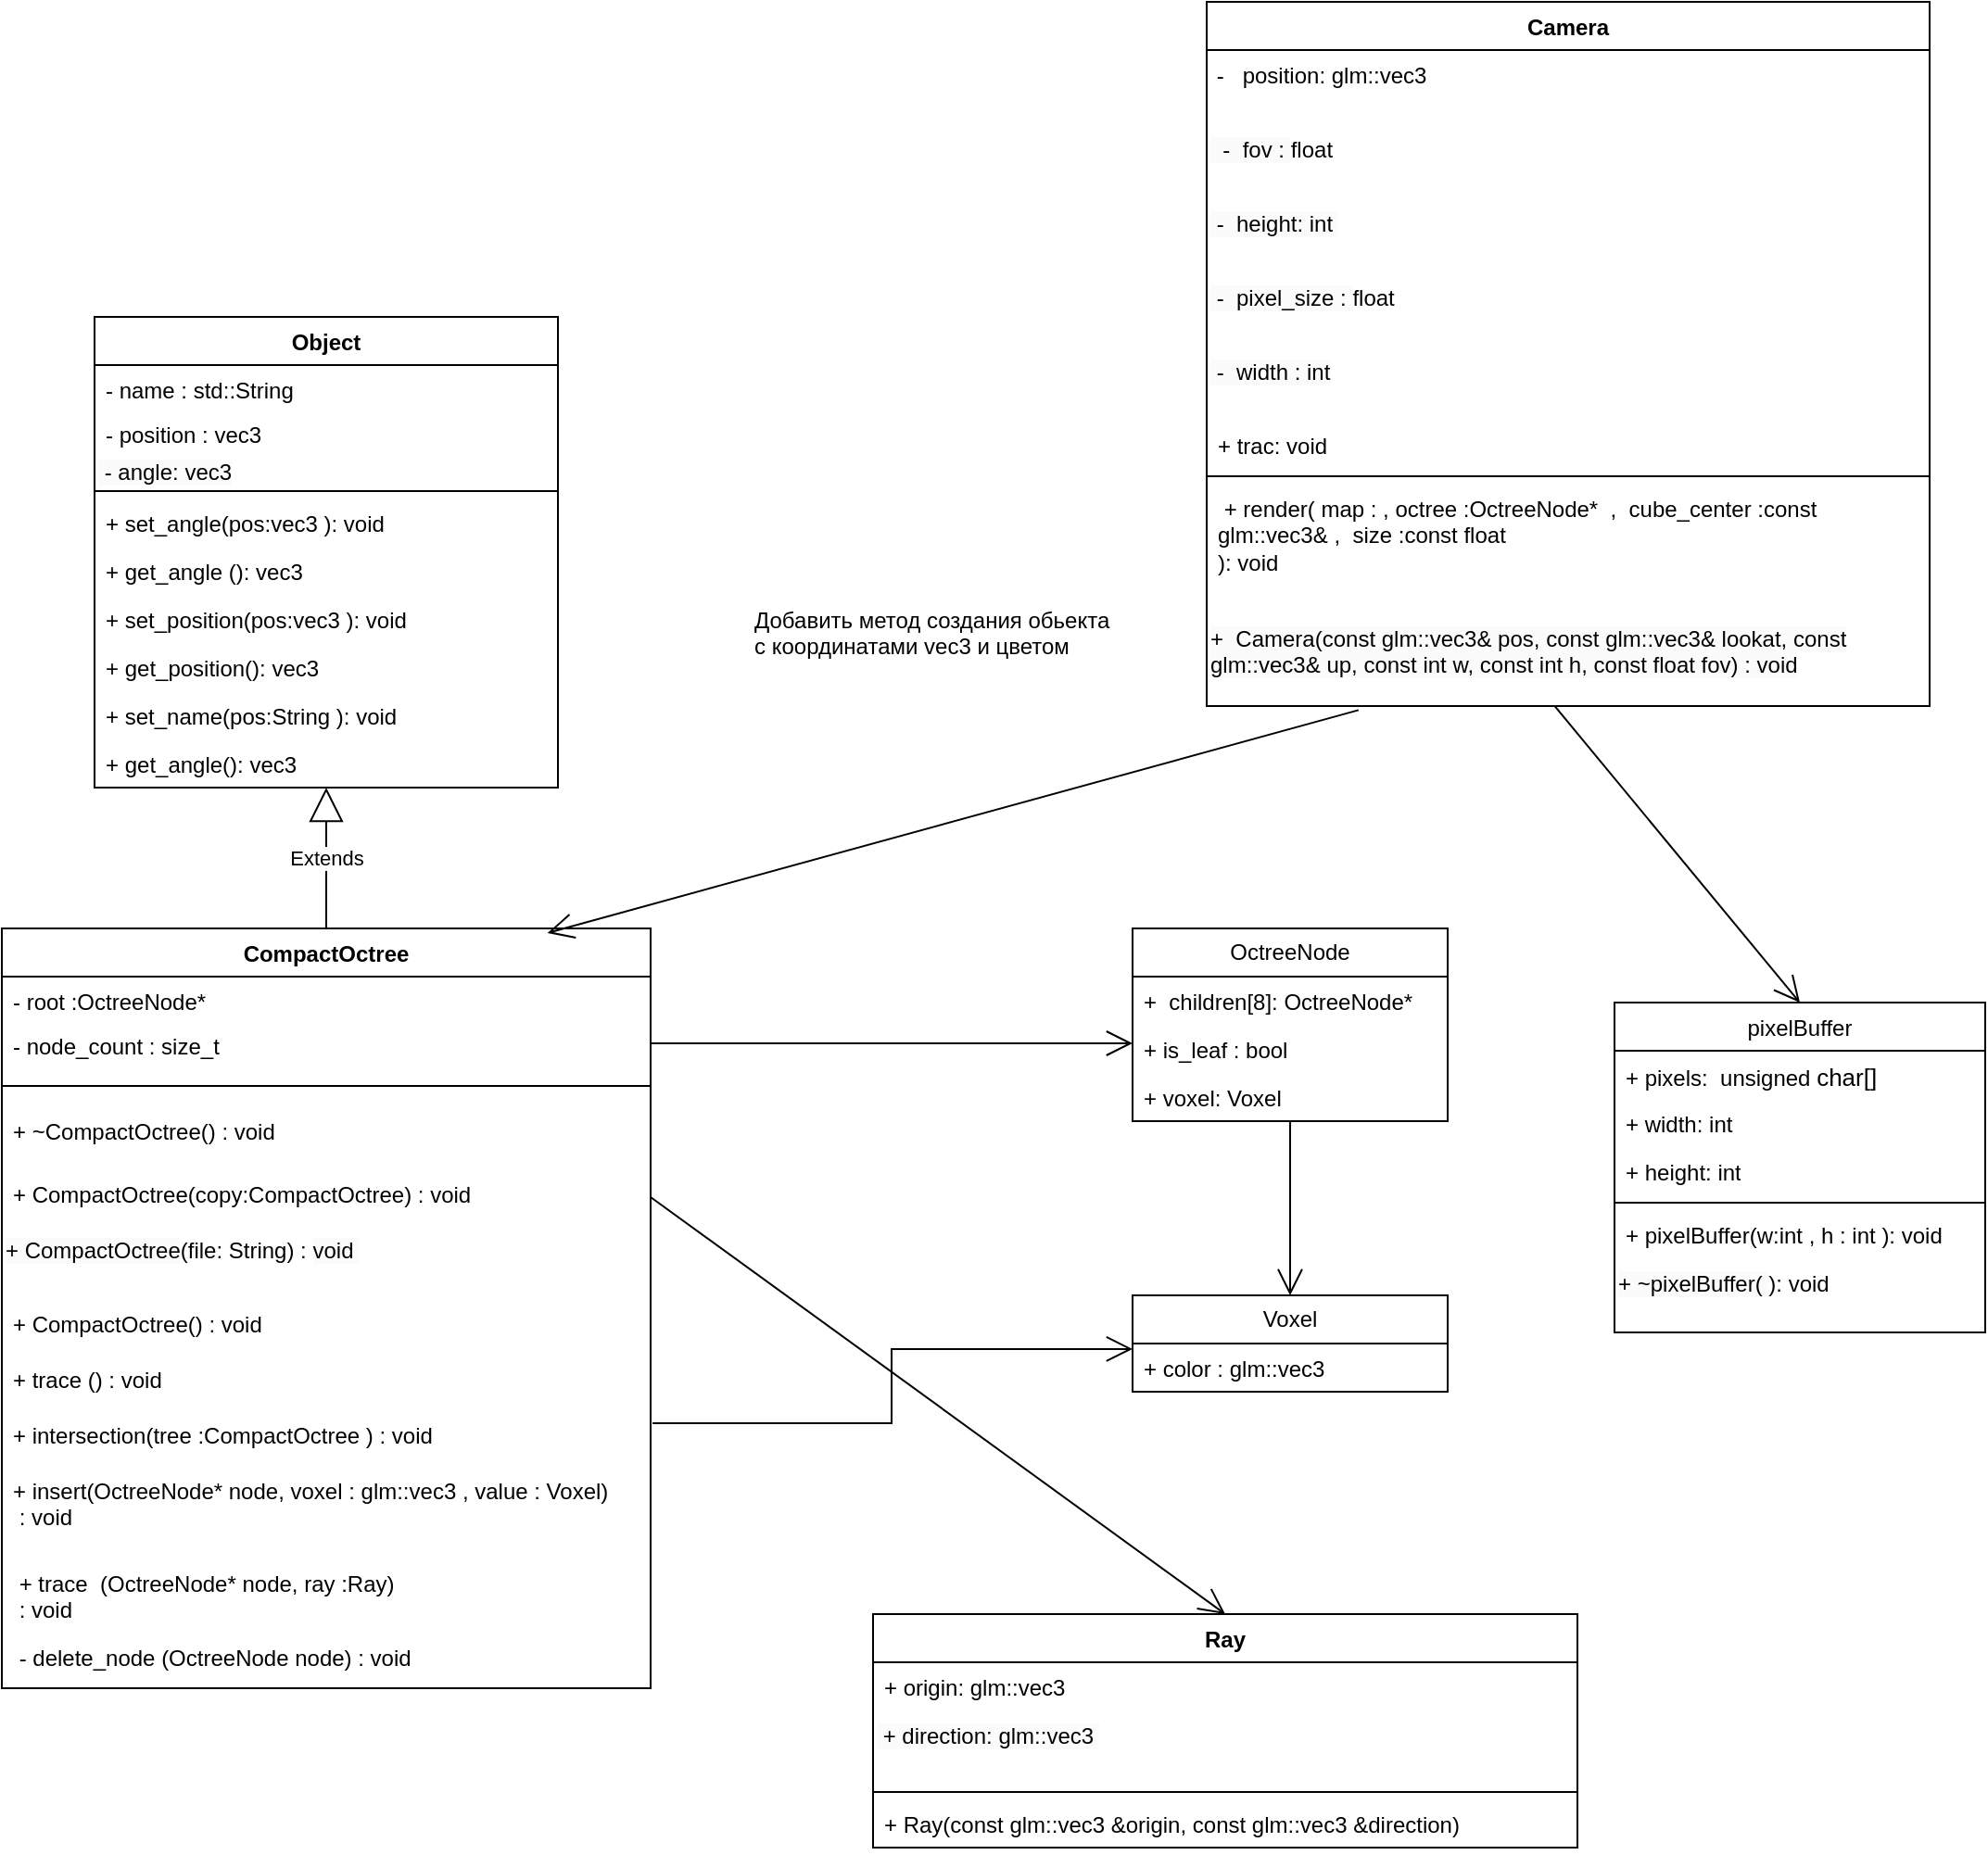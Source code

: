 <mxfile pages="4">
    <diagram id="C5RBs43oDa-KdzZeNtuy" name="Core">
        <mxGraphModel dx="1292" dy="2360" grid="1" gridSize="10" guides="1" tooltips="1" connect="1" arrows="1" fold="1" page="1" pageScale="1" pageWidth="1169" pageHeight="1654" math="0" shadow="0">
            <root>
                <mxCell id="WIyWlLk6GJQsqaUBKTNV-0"/>
                <mxCell id="WIyWlLk6GJQsqaUBKTNV-1" parent="WIyWlLk6GJQsqaUBKTNV-0"/>
                <mxCell id="RQRfcNfFL2eNt2i61ZeB-0" value="CompactOctree" style="swimlane;fontStyle=1;align=center;verticalAlign=top;childLayout=stackLayout;horizontal=1;startSize=26;horizontalStack=0;resizeParent=1;resizeParentMax=0;resizeLast=0;collapsible=1;marginBottom=0;whiteSpace=wrap;html=1;" parent="WIyWlLk6GJQsqaUBKTNV-1" vertex="1">
                    <mxGeometry x="40" y="400" width="350" height="410" as="geometry">
                        <mxRectangle x="30" y="500" width="130" height="30" as="alternateBounds"/>
                    </mxGeometry>
                </mxCell>
                <mxCell id="RQRfcNfFL2eNt2i61ZeB-1" value="- root&amp;nbsp;&lt;span style=&quot;background-color: initial;&quot;&gt;:OctreeNode*&lt;br&gt;&amp;nbsp;&lt;br&gt;&lt;/span&gt;" style="text;strokeColor=none;fillColor=none;align=left;verticalAlign=top;spacingLeft=4;spacingRight=4;overflow=hidden;rotatable=0;points=[[0,0.5],[1,0.5]];portConstraint=eastwest;whiteSpace=wrap;html=1;" parent="RQRfcNfFL2eNt2i61ZeB-0" vertex="1">
                    <mxGeometry y="26" width="350" height="24" as="geometry"/>
                </mxCell>
                <mxCell id="RQRfcNfFL2eNt2i61ZeB-27" value="- node_count : size_t&lt;span style=&quot;background-color: initial;&quot;&gt;&amp;nbsp;&lt;br&gt;&lt;/span&gt;" style="text;strokeColor=none;fillColor=none;align=left;verticalAlign=top;spacingLeft=4;spacingRight=4;overflow=hidden;rotatable=0;points=[[0,0.5],[1,0.5]];portConstraint=eastwest;whiteSpace=wrap;html=1;" parent="RQRfcNfFL2eNt2i61ZeB-0" vertex="1">
                    <mxGeometry y="50" width="350" height="24" as="geometry"/>
                </mxCell>
                <mxCell id="RQRfcNfFL2eNt2i61ZeB-2" value="" style="line;strokeWidth=1;fillColor=none;align=left;verticalAlign=middle;spacingTop=-1;spacingLeft=3;spacingRight=3;rotatable=0;labelPosition=right;points=[];portConstraint=eastwest;strokeColor=inherit;" parent="RQRfcNfFL2eNt2i61ZeB-0" vertex="1">
                    <mxGeometry y="74" width="350" height="22" as="geometry"/>
                </mxCell>
                <mxCell id="RQRfcNfFL2eNt2i61ZeB-49" value="+ ~CompactOctree() :&amp;nbsp;void&amp;nbsp;" style="text;strokeColor=none;fillColor=none;align=left;verticalAlign=top;spacingLeft=4;spacingRight=4;overflow=hidden;rotatable=0;points=[[0,0.5],[1,0.5]];portConstraint=eastwest;whiteSpace=wrap;html=1;" parent="RQRfcNfFL2eNt2i61ZeB-0" vertex="1">
                    <mxGeometry y="96" width="350" height="34" as="geometry"/>
                </mxCell>
                <mxCell id="RQRfcNfFL2eNt2i61ZeB-50" value="+ CompactOctree(copy:CompactOctree) :&amp;nbsp;void&amp;nbsp;" style="text;strokeColor=none;fillColor=none;align=left;verticalAlign=top;spacingLeft=4;spacingRight=4;overflow=hidden;rotatable=0;points=[[0,0.5],[1,0.5]];portConstraint=eastwest;whiteSpace=wrap;html=1;" parent="RQRfcNfFL2eNt2i61ZeB-0" vertex="1">
                    <mxGeometry y="130" width="350" height="30" as="geometry"/>
                </mxCell>
                <mxCell id="fS9Vw_4o0EweQpmr4OX4-32" value="&lt;span style=&quot;color: rgb(0, 0, 0); font-family: Helvetica; font-size: 12px; font-style: normal; font-variant-ligatures: normal; font-variant-caps: normal; font-weight: 400; letter-spacing: normal; orphans: 2; text-align: left; text-indent: 0px; text-transform: none; widows: 2; word-spacing: 0px; -webkit-text-stroke-width: 0px; background-color: rgb(251, 251, 251); text-decoration-thickness: initial; text-decoration-style: initial; text-decoration-color: initial; float: none; display: inline !important;&quot;&gt;+&amp;nbsp;CompactOctree&lt;/span&gt;&lt;span style=&quot;border-color: var(--border-color); color: rgb(0, 0, 0); font-family: Helvetica; font-size: 12px; font-style: normal; font-variant-ligatures: normal; font-variant-caps: normal; font-weight: 400; letter-spacing: normal; orphans: 2; text-align: left; text-indent: 0px; text-transform: none; widows: 2; word-spacing: 0px; -webkit-text-stroke-width: 0px; background-color: initial; text-decoration-thickness: initial; text-decoration-style: initial; text-decoration-color: initial;&quot;&gt;(file: String) :&amp;nbsp;&lt;/span&gt;&lt;span style=&quot;color: rgb(0, 0, 0); font-family: Helvetica; font-size: 12px; font-style: normal; font-variant-ligatures: normal; font-variant-caps: normal; font-weight: 400; letter-spacing: normal; orphans: 2; text-align: left; text-indent: 0px; text-transform: none; widows: 2; word-spacing: 0px; -webkit-text-stroke-width: 0px; background-color: rgb(251, 251, 251); text-decoration-thickness: initial; text-decoration-style: initial; text-decoration-color: initial; float: none; display: inline !important;&quot;&gt;void&amp;nbsp;&lt;/span&gt;" style="text;whiteSpace=wrap;html=1;" parent="RQRfcNfFL2eNt2i61ZeB-0" vertex="1">
                    <mxGeometry y="160" width="350" height="40" as="geometry"/>
                </mxCell>
                <mxCell id="RQRfcNfFL2eNt2i61ZeB-48" value="+&amp;nbsp;CompactOctree&lt;span style=&quot;background-color: initial;&quot;&gt;() :&amp;nbsp;&lt;/span&gt;void&amp;nbsp;" style="text;strokeColor=none;fillColor=none;align=left;verticalAlign=top;spacingLeft=4;spacingRight=4;overflow=hidden;rotatable=0;points=[[0,0.5],[1,0.5]];portConstraint=eastwest;whiteSpace=wrap;html=1;" parent="RQRfcNfFL2eNt2i61ZeB-0" vertex="1">
                    <mxGeometry y="200" width="350" height="30" as="geometry"/>
                </mxCell>
                <mxCell id="RQRfcNfFL2eNt2i61ZeB-42" value="+ trace&amp;nbsp;&lt;span style=&quot;background-color: initial;&quot;&gt;() :&amp;nbsp;&lt;/span&gt;void&amp;nbsp;" style="text;strokeColor=none;fillColor=none;align=left;verticalAlign=top;spacingLeft=4;spacingRight=4;overflow=hidden;rotatable=0;points=[[0,0.5],[1,0.5]];portConstraint=eastwest;whiteSpace=wrap;html=1;" parent="RQRfcNfFL2eNt2i61ZeB-0" vertex="1">
                    <mxGeometry y="230" width="350" height="30" as="geometry"/>
                </mxCell>
                <mxCell id="RQRfcNfFL2eNt2i61ZeB-43" value="+&amp;nbsp;intersection&lt;span style=&quot;background-color: initial;&quot;&gt;(tree :CompactOctree&amp;nbsp;) :&amp;nbsp;&lt;/span&gt;&lt;span style=&quot;background-color: initial;&quot;&gt;void&amp;nbsp;&lt;/span&gt;" style="text;strokeColor=none;fillColor=none;align=left;verticalAlign=top;spacingLeft=4;spacingRight=4;overflow=hidden;rotatable=0;points=[[0,0.5],[1,0.5]];portConstraint=eastwest;whiteSpace=wrap;html=1;" parent="RQRfcNfFL2eNt2i61ZeB-0" vertex="1">
                    <mxGeometry y="260" width="350" height="30" as="geometry"/>
                </mxCell>
                <mxCell id="RQRfcNfFL2eNt2i61ZeB-3" value="+&amp;nbsp;&lt;span style=&quot;background-color: initial;&quot;&gt;insert(OctreeNode* node, voxel : glm::vec3 , value : Voxel)&lt;br&gt;&amp;nbsp;:&amp;nbsp;&lt;/span&gt;void&amp;nbsp;" style="text;strokeColor=none;fillColor=none;align=left;verticalAlign=top;spacingLeft=4;spacingRight=4;overflow=hidden;rotatable=0;points=[[0,0.5],[1,0.5]];portConstraint=eastwest;whiteSpace=wrap;html=1;" parent="RQRfcNfFL2eNt2i61ZeB-0" vertex="1">
                    <mxGeometry y="290" width="350" height="50" as="geometry"/>
                </mxCell>
                <mxCell id="RQRfcNfFL2eNt2i61ZeB-36" value="&amp;nbsp;+ trace&amp;nbsp; (OctreeNode* node, ray :Ray)&lt;br style=&quot;border-color: var(--border-color);&quot;&gt;&amp;nbsp;:&amp;nbsp;void&amp;nbsp;" style="text;strokeColor=none;fillColor=none;align=left;verticalAlign=top;spacingLeft=4;spacingRight=4;overflow=hidden;rotatable=0;points=[[0,0.5],[1,0.5]];portConstraint=eastwest;whiteSpace=wrap;html=1;" parent="RQRfcNfFL2eNt2i61ZeB-0" vertex="1">
                    <mxGeometry y="340" width="350" height="40" as="geometry"/>
                </mxCell>
                <mxCell id="RQRfcNfFL2eNt2i61ZeB-41" value="&amp;nbsp;-&amp;nbsp;delete_node&amp;nbsp;&lt;span style=&quot;background-color: initial;&quot;&gt;(OctreeNode node)&lt;/span&gt;&amp;nbsp;:&amp;nbsp;void&amp;nbsp;&lt;span style=&quot;background-color: initial;&quot;&gt;&lt;br&gt;&lt;/span&gt;" style="text;strokeColor=none;fillColor=none;align=left;verticalAlign=top;spacingLeft=4;spacingRight=4;overflow=hidden;rotatable=0;points=[[0,0.5],[1,0.5]];portConstraint=eastwest;whiteSpace=wrap;html=1;" parent="RQRfcNfFL2eNt2i61ZeB-0" vertex="1">
                    <mxGeometry y="380" width="350" height="30" as="geometry"/>
                </mxCell>
                <mxCell id="RQRfcNfFL2eNt2i61ZeB-8" value="Voxel" style="swimlane;fontStyle=0;childLayout=stackLayout;horizontal=1;startSize=26;fillColor=none;horizontalStack=0;resizeParent=1;resizeParentMax=0;resizeLast=0;collapsible=1;marginBottom=0;whiteSpace=wrap;html=1;" parent="WIyWlLk6GJQsqaUBKTNV-1" vertex="1">
                    <mxGeometry x="650" y="598" width="170" height="52" as="geometry">
                        <mxRectangle x="80" y="610" width="70" height="30" as="alternateBounds"/>
                    </mxGeometry>
                </mxCell>
                <mxCell id="RQRfcNfFL2eNt2i61ZeB-9" value="+ color : glm::vec3" style="text;strokeColor=none;fillColor=none;align=left;verticalAlign=top;spacingLeft=4;spacingRight=4;overflow=hidden;rotatable=0;points=[[0,0.5],[1,0.5]];portConstraint=eastwest;whiteSpace=wrap;html=1;" parent="RQRfcNfFL2eNt2i61ZeB-8" vertex="1">
                    <mxGeometry y="26" width="170" height="26" as="geometry"/>
                </mxCell>
                <mxCell id="RQRfcNfFL2eNt2i61ZeB-12" value="OctreeNode" style="swimlane;fontStyle=0;childLayout=stackLayout;horizontal=1;startSize=26;fillColor=none;horizontalStack=0;resizeParent=1;resizeParentMax=0;resizeLast=0;collapsible=1;marginBottom=0;whiteSpace=wrap;html=1;" parent="WIyWlLk6GJQsqaUBKTNV-1" vertex="1">
                    <mxGeometry x="650" y="400" width="170" height="104" as="geometry">
                        <mxRectangle x="640" y="400" width="110" height="30" as="alternateBounds"/>
                    </mxGeometry>
                </mxCell>
                <mxCell id="RQRfcNfFL2eNt2i61ZeB-13" value="+&amp;nbsp;&amp;nbsp;children[8]: OctreeNode*" style="text;strokeColor=none;fillColor=none;align=left;verticalAlign=top;spacingLeft=4;spacingRight=4;overflow=hidden;rotatable=0;points=[[0,0.5],[1,0.5]];portConstraint=eastwest;whiteSpace=wrap;html=1;" parent="RQRfcNfFL2eNt2i61ZeB-12" vertex="1">
                    <mxGeometry y="26" width="170" height="26" as="geometry"/>
                </mxCell>
                <mxCell id="RQRfcNfFL2eNt2i61ZeB-14" value="+ is_leaf : bool&amp;nbsp;" style="text;strokeColor=none;fillColor=none;align=left;verticalAlign=top;spacingLeft=4;spacingRight=4;overflow=hidden;rotatable=0;points=[[0,0.5],[1,0.5]];portConstraint=eastwest;whiteSpace=wrap;html=1;" parent="RQRfcNfFL2eNt2i61ZeB-12" vertex="1">
                    <mxGeometry y="52" width="170" height="26" as="geometry"/>
                </mxCell>
                <mxCell id="RQRfcNfFL2eNt2i61ZeB-15" value="+ voxel: Voxel" style="text;strokeColor=none;fillColor=none;align=left;verticalAlign=top;spacingLeft=4;spacingRight=4;overflow=hidden;rotatable=0;points=[[0,0.5],[1,0.5]];portConstraint=eastwest;whiteSpace=wrap;html=1;" parent="RQRfcNfFL2eNt2i61ZeB-12" vertex="1">
                    <mxGeometry y="78" width="170" height="26" as="geometry"/>
                </mxCell>
                <mxCell id="RQRfcNfFL2eNt2i61ZeB-28" value="Object" style="swimlane;fontStyle=1;align=center;verticalAlign=top;childLayout=stackLayout;horizontal=1;startSize=26;horizontalStack=0;resizeParent=1;resizeParentMax=0;resizeLast=0;collapsible=1;marginBottom=0;whiteSpace=wrap;html=1;" parent="WIyWlLk6GJQsqaUBKTNV-1" vertex="1">
                    <mxGeometry x="90" y="70" width="250" height="254" as="geometry">
                        <mxRectangle x="40" y="50" width="80" height="30" as="alternateBounds"/>
                    </mxGeometry>
                </mxCell>
                <mxCell id="RQRfcNfFL2eNt2i61ZeB-29" value="- name : std::String" style="text;strokeColor=none;fillColor=none;align=left;verticalAlign=top;spacingLeft=4;spacingRight=4;overflow=hidden;rotatable=0;points=[[0,0.5],[1,0.5]];portConstraint=eastwest;whiteSpace=wrap;html=1;" parent="RQRfcNfFL2eNt2i61ZeB-28" vertex="1">
                    <mxGeometry y="26" width="250" height="24" as="geometry"/>
                </mxCell>
                <mxCell id="RQRfcNfFL2eNt2i61ZeB-44" value="- position : vec3" style="text;strokeColor=none;fillColor=none;align=left;verticalAlign=top;spacingLeft=4;spacingRight=4;overflow=hidden;rotatable=0;points=[[0,0.5],[1,0.5]];portConstraint=eastwest;whiteSpace=wrap;html=1;" parent="RQRfcNfFL2eNt2i61ZeB-28" vertex="1">
                    <mxGeometry y="50" width="250" height="20" as="geometry"/>
                </mxCell>
                <mxCell id="RQRfcNfFL2eNt2i61ZeB-45" value="&lt;span style=&quot;color: rgb(0, 0, 0); font-family: Helvetica; font-size: 12px; font-style: normal; font-variant-ligatures: normal; font-variant-caps: normal; font-weight: 400; letter-spacing: normal; orphans: 2; text-align: left; text-indent: 0px; text-transform: none; widows: 2; word-spacing: 0px; -webkit-text-stroke-width: 0px; background-color: rgb(251, 251, 251); text-decoration-thickness: initial; text-decoration-style: initial; text-decoration-color: initial; float: none; display: inline !important;&quot;&gt;&amp;nbsp;- angle: vec3&lt;/span&gt;" style="text;whiteSpace=wrap;html=1;" parent="RQRfcNfFL2eNt2i61ZeB-28" vertex="1">
                    <mxGeometry y="70" width="250" height="20" as="geometry"/>
                </mxCell>
                <mxCell id="RQRfcNfFL2eNt2i61ZeB-30" value="" style="line;strokeWidth=1;fillColor=none;align=left;verticalAlign=middle;spacingTop=-1;spacingLeft=3;spacingRight=3;rotatable=0;labelPosition=right;points=[];portConstraint=eastwest;strokeColor=inherit;" parent="RQRfcNfFL2eNt2i61ZeB-28" vertex="1">
                    <mxGeometry y="90" width="250" height="8" as="geometry"/>
                </mxCell>
                <mxCell id="RQRfcNfFL2eNt2i61ZeB-31" value="+ set_angle(pos:vec3 ): void" style="text;strokeColor=none;fillColor=none;align=left;verticalAlign=top;spacingLeft=4;spacingRight=4;overflow=hidden;rotatable=0;points=[[0,0.5],[1,0.5]];portConstraint=eastwest;whiteSpace=wrap;html=1;" parent="RQRfcNfFL2eNt2i61ZeB-28" vertex="1">
                    <mxGeometry y="98" width="250" height="26" as="geometry"/>
                </mxCell>
                <mxCell id="RQRfcNfFL2eNt2i61ZeB-53" value="+ get_angle (): vec3" style="text;strokeColor=none;fillColor=none;align=left;verticalAlign=top;spacingLeft=4;spacingRight=4;overflow=hidden;rotatable=0;points=[[0,0.5],[1,0.5]];portConstraint=eastwest;whiteSpace=wrap;html=1;" parent="RQRfcNfFL2eNt2i61ZeB-28" vertex="1">
                    <mxGeometry y="124" width="250" height="26" as="geometry"/>
                </mxCell>
                <mxCell id="RQRfcNfFL2eNt2i61ZeB-64" value="+ set_position(pos:vec3 ): void" style="text;strokeColor=none;fillColor=none;align=left;verticalAlign=top;spacingLeft=4;spacingRight=4;overflow=hidden;rotatable=0;points=[[0,0.5],[1,0.5]];portConstraint=eastwest;whiteSpace=wrap;html=1;" parent="RQRfcNfFL2eNt2i61ZeB-28" vertex="1">
                    <mxGeometry y="150" width="250" height="26" as="geometry"/>
                </mxCell>
                <mxCell id="RQRfcNfFL2eNt2i61ZeB-65" value="+ get_position(): vec3" style="text;strokeColor=none;fillColor=none;align=left;verticalAlign=top;spacingLeft=4;spacingRight=4;overflow=hidden;rotatable=0;points=[[0,0.5],[1,0.5]];portConstraint=eastwest;whiteSpace=wrap;html=1;" parent="RQRfcNfFL2eNt2i61ZeB-28" vertex="1">
                    <mxGeometry y="176" width="250" height="26" as="geometry"/>
                </mxCell>
                <mxCell id="RQRfcNfFL2eNt2i61ZeB-66" value="+ set_name(pos:String ): void" style="text;strokeColor=none;fillColor=none;align=left;verticalAlign=top;spacingLeft=4;spacingRight=4;overflow=hidden;rotatable=0;points=[[0,0.5],[1,0.5]];portConstraint=eastwest;whiteSpace=wrap;html=1;" parent="RQRfcNfFL2eNt2i61ZeB-28" vertex="1">
                    <mxGeometry y="202" width="250" height="26" as="geometry"/>
                </mxCell>
                <mxCell id="RQRfcNfFL2eNt2i61ZeB-67" value="+ get_angle(): vec3" style="text;strokeColor=none;fillColor=none;align=left;verticalAlign=top;spacingLeft=4;spacingRight=4;overflow=hidden;rotatable=0;points=[[0,0.5],[1,0.5]];portConstraint=eastwest;whiteSpace=wrap;html=1;" parent="RQRfcNfFL2eNt2i61ZeB-28" vertex="1">
                    <mxGeometry y="228" width="250" height="26" as="geometry"/>
                </mxCell>
                <mxCell id="RQRfcNfFL2eNt2i61ZeB-34" value="" style="endArrow=open;endFill=1;endSize=12;html=1;rounded=0;exitX=0.5;exitY=1;exitDx=0;exitDy=0;entryX=0.5;entryY=0;entryDx=0;entryDy=0;" parent="WIyWlLk6GJQsqaUBKTNV-1" source="RQRfcNfFL2eNt2i61ZeB-12" target="RQRfcNfFL2eNt2i61ZeB-8" edge="1">
                    <mxGeometry width="160" relative="1" as="geometry">
                        <mxPoint x="200" y="410" as="sourcePoint"/>
                        <mxPoint x="450" y="490" as="targetPoint"/>
                    </mxGeometry>
                </mxCell>
                <mxCell id="RQRfcNfFL2eNt2i61ZeB-51" value="Extends" style="endArrow=block;endSize=16;endFill=0;html=1;rounded=0;exitX=0.5;exitY=0;exitDx=0;exitDy=0;entryX=0.5;entryY=1;entryDx=0;entryDy=0;" parent="WIyWlLk6GJQsqaUBKTNV-1" source="RQRfcNfFL2eNt2i61ZeB-0" target="RQRfcNfFL2eNt2i61ZeB-28" edge="1">
                    <mxGeometry x="-0.006" width="160" relative="1" as="geometry">
                        <mxPoint x="230" y="200" as="sourcePoint"/>
                        <mxPoint x="250" y="80" as="targetPoint"/>
                        <mxPoint as="offset"/>
                    </mxGeometry>
                </mxCell>
                <mxCell id="RQRfcNfFL2eNt2i61ZeB-55" value="" style="endArrow=open;endFill=1;endSize=12;html=1;rounded=0;exitX=1;exitY=0.5;exitDx=0;exitDy=0;edgeStyle=orthogonalEdgeStyle;" parent="WIyWlLk6GJQsqaUBKTNV-1" source="RQRfcNfFL2eNt2i61ZeB-27" edge="1">
                    <mxGeometry width="160" relative="1" as="geometry">
                        <mxPoint x="400" y="320" as="sourcePoint"/>
                        <mxPoint x="650" y="462" as="targetPoint"/>
                    </mxGeometry>
                </mxCell>
                <mxCell id="RQRfcNfFL2eNt2i61ZeB-60" value="Camera" style="swimlane;fontStyle=1;align=center;verticalAlign=top;childLayout=stackLayout;horizontal=1;startSize=26;horizontalStack=0;resizeParent=1;resizeParentMax=0;resizeLast=0;collapsible=1;marginBottom=0;whiteSpace=wrap;html=1;" parent="WIyWlLk6GJQsqaUBKTNV-1" vertex="1">
                    <mxGeometry x="690" y="-100" width="390" height="380" as="geometry"/>
                </mxCell>
                <mxCell id="fS9Vw_4o0EweQpmr4OX4-11" value="&amp;nbsp;-&amp;nbsp; &amp;nbsp;position: glm::vec3" style="text;whiteSpace=wrap;html=1;" parent="RQRfcNfFL2eNt2i61ZeB-60" vertex="1">
                    <mxGeometry y="26" width="390" height="40" as="geometry"/>
                </mxCell>
                <mxCell id="fS9Vw_4o0EweQpmr4OX4-14" value="&lt;span style=&quot;color: rgb(0, 0, 0); font-family: Helvetica; font-size: 12px; font-style: normal; font-variant-ligatures: normal; font-variant-caps: normal; font-weight: 400; letter-spacing: normal; orphans: 2; text-align: left; text-indent: 0px; text-transform: none; widows: 2; word-spacing: 0px; -webkit-text-stroke-width: 0px; background-color: rgb(251, 251, 251); text-decoration-thickness: initial; text-decoration-style: initial; text-decoration-color: initial; float: none; display: inline !important;&quot;&gt;&amp;nbsp; -&amp;nbsp; fov :&amp;nbsp;&lt;/span&gt;float" style="text;whiteSpace=wrap;html=1;" parent="RQRfcNfFL2eNt2i61ZeB-60" vertex="1">
                    <mxGeometry y="66" width="390" height="40" as="geometry"/>
                </mxCell>
                <mxCell id="fS9Vw_4o0EweQpmr4OX4-13" value="&lt;span style=&quot;color: rgb(0, 0, 0); font-family: Helvetica; font-size: 12px; font-style: normal; font-variant-ligatures: normal; font-variant-caps: normal; font-weight: 400; letter-spacing: normal; orphans: 2; text-align: left; text-indent: 0px; text-transform: none; widows: 2; word-spacing: 0px; -webkit-text-stroke-width: 0px; background-color: rgb(251, 251, 251); text-decoration-thickness: initial; text-decoration-style: initial; text-decoration-color: initial; float: none; display: inline !important;&quot;&gt;&lt;span&gt;&amp;nbsp;-&amp;nbsp;&lt;/span&gt;&amp;nbsp;height:&amp;nbsp;int&amp;nbsp;&lt;/span&gt;" style="text;whiteSpace=wrap;html=1;" parent="RQRfcNfFL2eNt2i61ZeB-60" vertex="1">
                    <mxGeometry y="106" width="390" height="40" as="geometry"/>
                </mxCell>
                <mxCell id="fS9Vw_4o0EweQpmr4OX4-15" value="&lt;span style=&quot;color: rgb(0, 0, 0); font-family: Helvetica; font-size: 12px; font-style: normal; font-variant-ligatures: normal; font-variant-caps: normal; font-weight: 400; letter-spacing: normal; orphans: 2; text-align: left; text-indent: 0px; text-transform: none; widows: 2; word-spacing: 0px; -webkit-text-stroke-width: 0px; background-color: rgb(251, 251, 251); text-decoration-thickness: initial; text-decoration-style: initial; text-decoration-color: initial; float: none; display: inline !important;&quot;&gt;&amp;nbsp;-&amp;nbsp; pixel_size :&amp;nbsp;&lt;/span&gt;float&amp;nbsp;" style="text;whiteSpace=wrap;html=1;" parent="RQRfcNfFL2eNt2i61ZeB-60" vertex="1">
                    <mxGeometry y="146" width="390" height="40" as="geometry"/>
                </mxCell>
                <mxCell id="fS9Vw_4o0EweQpmr4OX4-12" value="&lt;span style=&quot;color: rgb(0, 0, 0); font-family: Helvetica; font-size: 12px; font-style: normal; font-variant-ligatures: normal; font-variant-caps: normal; font-weight: 400; letter-spacing: normal; orphans: 2; text-align: left; text-indent: 0px; text-transform: none; widows: 2; word-spacing: 0px; -webkit-text-stroke-width: 0px; background-color: rgb(251, 251, 251); text-decoration-thickness: initial; text-decoration-style: initial; text-decoration-color: initial; float: none; display: inline !important;&quot;&gt;&amp;nbsp;-&amp;nbsp; width : int&lt;/span&gt;" style="text;whiteSpace=wrap;html=1;" parent="RQRfcNfFL2eNt2i61ZeB-60" vertex="1">
                    <mxGeometry y="186" width="390" height="40" as="geometry"/>
                </mxCell>
                <mxCell id="RQRfcNfFL2eNt2i61ZeB-61" value="+ trac: void" style="text;strokeColor=none;fillColor=none;align=left;verticalAlign=top;spacingLeft=4;spacingRight=4;overflow=hidden;rotatable=0;points=[[0,0.5],[1,0.5]];portConstraint=eastwest;whiteSpace=wrap;html=1;" parent="RQRfcNfFL2eNt2i61ZeB-60" vertex="1">
                    <mxGeometry y="226" width="390" height="26" as="geometry"/>
                </mxCell>
                <mxCell id="RQRfcNfFL2eNt2i61ZeB-62" value="" style="line;strokeWidth=1;fillColor=none;align=left;verticalAlign=middle;spacingTop=-1;spacingLeft=3;spacingRight=3;rotatable=0;labelPosition=right;points=[];portConstraint=eastwest;strokeColor=inherit;" parent="RQRfcNfFL2eNt2i61ZeB-60" vertex="1">
                    <mxGeometry y="252" width="390" height="8" as="geometry"/>
                </mxCell>
                <mxCell id="RQRfcNfFL2eNt2i61ZeB-63" value="&amp;nbsp;+ render( map : , octree :OctreeNode*&amp;nbsp;&amp;nbsp;,&amp;nbsp; cube_center :const glm::vec3&amp;amp;&amp;nbsp;,&amp;nbsp; size :const float&amp;nbsp;&lt;br&gt;): void&lt;br&gt;&amp;nbsp;&lt;span style=&quot;background-color: initial;&quot;&gt;&lt;br&gt;&lt;/span&gt;" style="text;strokeColor=none;fillColor=none;align=left;verticalAlign=top;spacingLeft=4;spacingRight=4;overflow=hidden;rotatable=0;points=[[0,0.5],[1,0.5]];portConstraint=eastwest;whiteSpace=wrap;html=1;" parent="RQRfcNfFL2eNt2i61ZeB-60" vertex="1">
                    <mxGeometry y="260" width="390" height="70" as="geometry"/>
                </mxCell>
                <mxCell id="fS9Vw_4o0EweQpmr4OX4-16" value="&lt;span style=&quot;color: rgb(0, 0, 0); font-family: Helvetica; font-size: 12px; font-style: normal; font-variant-ligatures: normal; font-variant-caps: normal; font-weight: 400; letter-spacing: normal; orphans: 2; text-align: left; text-indent: 0px; text-transform: none; widows: 2; word-spacing: 0px; -webkit-text-stroke-width: 0px; background-color: rgb(251, 251, 251); text-decoration-thickness: initial; text-decoration-style: initial; text-decoration-color: initial; float: none; display: inline !important;&quot;&gt;+&amp;nbsp;&amp;nbsp;Camera(const glm::vec3&amp;amp; pos, const glm::vec3&amp;amp; lookat, const glm::vec3&amp;amp; up, const int w, const int h, const float fov) : void&lt;/span&gt;" style="text;whiteSpace=wrap;html=1;" parent="RQRfcNfFL2eNt2i61ZeB-60" vertex="1">
                    <mxGeometry y="330" width="390" height="50" as="geometry"/>
                </mxCell>
                <mxCell id="gykuNFVWqO9cafGRQmXF-1" value="" style="endArrow=open;endFill=1;endSize=12;html=1;rounded=0;entryX=0;entryY=0.115;entryDx=0;entryDy=0;entryPerimeter=0;edgeStyle=orthogonalEdgeStyle;exitX=1.003;exitY=0.233;exitDx=0;exitDy=0;exitPerimeter=0;" parent="WIyWlLk6GJQsqaUBKTNV-1" source="RQRfcNfFL2eNt2i61ZeB-43" target="RQRfcNfFL2eNt2i61ZeB-9" edge="1">
                    <mxGeometry width="160" relative="1" as="geometry">
                        <mxPoint x="460" y="630" as="sourcePoint"/>
                        <mxPoint x="670" y="520" as="targetPoint"/>
                    </mxGeometry>
                </mxCell>
                <mxCell id="fS9Vw_4o0EweQpmr4OX4-0" value="Ray" style="swimlane;fontStyle=1;align=center;verticalAlign=top;childLayout=stackLayout;horizontal=1;startSize=26;horizontalStack=0;resizeParent=1;resizeParentMax=0;resizeLast=0;collapsible=1;marginBottom=0;whiteSpace=wrap;html=1;" parent="WIyWlLk6GJQsqaUBKTNV-1" vertex="1">
                    <mxGeometry x="510" y="770" width="380" height="126" as="geometry"/>
                </mxCell>
                <mxCell id="fS9Vw_4o0EweQpmr4OX4-1" value="+ origin: glm::vec3&amp;nbsp;&lt;div&gt;&amp;nbsp;&amp;nbsp;&lt;/div&gt;" style="text;strokeColor=none;fillColor=none;align=left;verticalAlign=top;spacingLeft=4;spacingRight=4;overflow=hidden;rotatable=0;points=[[0,0.5],[1,0.5]];portConstraint=eastwest;whiteSpace=wrap;html=1;" parent="fS9Vw_4o0EweQpmr4OX4-0" vertex="1">
                    <mxGeometry y="26" width="380" height="26" as="geometry"/>
                </mxCell>
                <mxCell id="fS9Vw_4o0EweQpmr4OX4-8" value="&lt;span style=&quot;color: rgb(0, 0, 0); font-family: Helvetica; font-size: 12px; font-style: normal; font-variant-ligatures: normal; font-variant-caps: normal; font-weight: 400; letter-spacing: normal; orphans: 2; text-align: left; text-indent: 0px; text-transform: none; widows: 2; word-spacing: 0px; -webkit-text-stroke-width: 0px; background-color: rgb(251, 251, 251); text-decoration-thickness: initial; text-decoration-style: initial; text-decoration-color: initial; float: none; display: inline !important;&quot;&gt;&amp;nbsp;+ direction:&amp;nbsp;glm::vec3&amp;nbsp;&lt;/span&gt;" style="text;whiteSpace=wrap;html=1;" parent="fS9Vw_4o0EweQpmr4OX4-0" vertex="1">
                    <mxGeometry y="52" width="380" height="40" as="geometry"/>
                </mxCell>
                <mxCell id="fS9Vw_4o0EweQpmr4OX4-2" value="" style="line;strokeWidth=1;fillColor=none;align=left;verticalAlign=middle;spacingTop=-1;spacingLeft=3;spacingRight=3;rotatable=0;labelPosition=right;points=[];portConstraint=eastwest;strokeColor=inherit;" parent="fS9Vw_4o0EweQpmr4OX4-0" vertex="1">
                    <mxGeometry y="92" width="380" height="8" as="geometry"/>
                </mxCell>
                <mxCell id="fS9Vw_4o0EweQpmr4OX4-3" value="+&amp;nbsp;Ray(const glm::vec3 &amp;amp;origin, const glm::vec3 &amp;amp;direction)" style="text;strokeColor=none;fillColor=none;align=left;verticalAlign=top;spacingLeft=4;spacingRight=4;overflow=hidden;rotatable=0;points=[[0,0.5],[1,0.5]];portConstraint=eastwest;whiteSpace=wrap;html=1;" parent="fS9Vw_4o0EweQpmr4OX4-0" vertex="1">
                    <mxGeometry y="100" width="380" height="26" as="geometry"/>
                </mxCell>
                <mxCell id="fS9Vw_4o0EweQpmr4OX4-21" value="&lt;pre style=&quot;margin-top: 0px; margin-bottom: calc(1.5em); padding: var(--su12); border: 0px; font-variant-numeric: inherit; font-variant-east-asian: inherit; font-variant-alternates: inherit; font-weight: 400; font-stretch: inherit; line-height: var(--lh-md); font-family: var(--ff-mono); font-optical-sizing: inherit; font-kerning: inherit; font-feature-settings: inherit; font-variation-settings: inherit; font-size: var(--fs-body1); vertical-align: baseline; box-sizing: inherit; width: auto; max-height: 600px; overflow: auto; background-color: var(--highlight-bg); border-radius: var(--br-md); --_cb-line-numbers-bg:var(--black-050); color: var(--highlight-color); overflow-wrap: normal; text-align: left;&quot; class=&quot;lang-cpp s-code-block&quot;&gt;&lt;code style=&quot;margin: 0px; padding: 0px; border: 0px; font-style: inherit; font-variant: inherit; font-weight: inherit; font-stretch: inherit; line-height: inherit; font-family: inherit; font-optical-sizing: inherit; font-kerning: inherit; font-feature-settings: inherit; font-variation-settings: inherit; font-size: var(--_pr-code-fs); vertical-align: baseline; box-sizing: inherit; background-color: transparent;&quot; class=&quot;hljs language-cpp&quot;&gt;pixelBuffer&lt;/code&gt;&lt;/pre&gt;" style="swimlane;fontStyle=1;align=center;verticalAlign=top;childLayout=stackLayout;horizontal=1;startSize=26;horizontalStack=0;resizeParent=1;resizeParentMax=0;resizeLast=0;collapsible=1;marginBottom=0;whiteSpace=wrap;html=1;" parent="WIyWlLk6GJQsqaUBKTNV-1" vertex="1">
                    <mxGeometry x="910" y="440" width="200" height="178" as="geometry"/>
                </mxCell>
                <mxCell id="fS9Vw_4o0EweQpmr4OX4-18" value="+ pixels:&amp;nbsp;&amp;nbsp;unsigned&amp;nbsp;&lt;span style=&quot;border: 0px; color: var(--highlight-namespace); font-family: inherit; font-style: inherit; font-variant: inherit; font-weight: inherit; background-color: transparent; margin: 0px; padding: 0px; font-stretch: inherit; line-height: inherit; font-optical-sizing: inherit; font-kerning: inherit; font-feature-settings: inherit; font-variation-settings: inherit; font-size: 13px; vertical-align: baseline; box-sizing: inherit;&quot; class=&quot;hljs-type&quot;&gt;char[]&lt;/span&gt;" style="text;strokeColor=none;fillColor=none;align=left;verticalAlign=top;spacingLeft=4;spacingRight=4;overflow=hidden;rotatable=0;points=[[0,0.5],[1,0.5]];portConstraint=eastwest;whiteSpace=wrap;html=1;" parent="fS9Vw_4o0EweQpmr4OX4-21" vertex="1">
                    <mxGeometry y="26" width="200" height="26" as="geometry"/>
                </mxCell>
                <mxCell id="fS9Vw_4o0EweQpmr4OX4-19" value="+ width&lt;span style=&quot;background-color: initial;&quot;&gt;: int&lt;/span&gt;" style="text;strokeColor=none;fillColor=none;align=left;verticalAlign=top;spacingLeft=4;spacingRight=4;overflow=hidden;rotatable=0;points=[[0,0.5],[1,0.5]];portConstraint=eastwest;whiteSpace=wrap;html=1;" parent="fS9Vw_4o0EweQpmr4OX4-21" vertex="1">
                    <mxGeometry y="52" width="200" height="26" as="geometry"/>
                </mxCell>
                <mxCell id="fS9Vw_4o0EweQpmr4OX4-20" value="+ height&lt;span style=&quot;background-color: initial;&quot;&gt;: int&lt;/span&gt;" style="text;strokeColor=none;fillColor=none;align=left;verticalAlign=top;spacingLeft=4;spacingRight=4;overflow=hidden;rotatable=0;points=[[0,0.5],[1,0.5]];portConstraint=eastwest;whiteSpace=wrap;html=1;" parent="fS9Vw_4o0EweQpmr4OX4-21" vertex="1">
                    <mxGeometry y="78" width="200" height="26" as="geometry"/>
                </mxCell>
                <mxCell id="fS9Vw_4o0EweQpmr4OX4-23" value="" style="line;strokeWidth=1;fillColor=none;align=left;verticalAlign=middle;spacingTop=-1;spacingLeft=3;spacingRight=3;rotatable=0;labelPosition=right;points=[];portConstraint=eastwest;strokeColor=inherit;" parent="fS9Vw_4o0EweQpmr4OX4-21" vertex="1">
                    <mxGeometry y="104" width="200" height="8" as="geometry"/>
                </mxCell>
                <mxCell id="fS9Vw_4o0EweQpmr4OX4-24" value="+&amp;nbsp;pixelBuffer(w:int , h : int&amp;nbsp;&lt;span style=&quot;background-color: initial;&quot;&gt;): void&lt;/span&gt;" style="text;strokeColor=none;fillColor=none;align=left;verticalAlign=top;spacingLeft=4;spacingRight=4;overflow=hidden;rotatable=0;points=[[0,0.5],[1,0.5]];portConstraint=eastwest;whiteSpace=wrap;html=1;" parent="fS9Vw_4o0EweQpmr4OX4-21" vertex="1">
                    <mxGeometry y="112" width="200" height="26" as="geometry"/>
                </mxCell>
                <mxCell id="fS9Vw_4o0EweQpmr4OX4-28" value="&lt;span style=&quot;color: rgb(0, 0, 0); font-family: Helvetica; font-size: 12px; font-style: normal; font-variant-ligatures: normal; font-variant-caps: normal; font-weight: 400; letter-spacing: normal; orphans: 2; text-align: left; text-indent: 0px; text-transform: none; widows: 2; word-spacing: 0px; -webkit-text-stroke-width: 0px; background-color: rgb(251, 251, 251); text-decoration-thickness: initial; text-decoration-style: initial; text-decoration-color: initial; float: none; display: inline !important;&quot;&gt;+ ~pixelBuffer(&amp;nbsp;&lt;/span&gt;&lt;span style=&quot;border-color: var(--border-color); color: rgb(0, 0, 0); font-family: Helvetica; font-size: 12px; font-style: normal; font-variant-ligatures: normal; font-variant-caps: normal; font-weight: 400; letter-spacing: normal; orphans: 2; text-align: left; text-indent: 0px; text-transform: none; widows: 2; word-spacing: 0px; -webkit-text-stroke-width: 0px; background-color: initial; text-decoration-thickness: initial; text-decoration-style: initial; text-decoration-color: initial;&quot;&gt;): void&lt;/span&gt;" style="text;whiteSpace=wrap;html=1;" parent="fS9Vw_4o0EweQpmr4OX4-21" vertex="1">
                    <mxGeometry y="138" width="200" height="40" as="geometry"/>
                </mxCell>
                <mxCell id="fS9Vw_4o0EweQpmr4OX4-29" value="" style="endArrow=open;endFill=1;endSize=12;html=1;rounded=0;exitX=1;exitY=0.5;exitDx=0;exitDy=0;entryX=0.5;entryY=0;entryDx=0;entryDy=0;" parent="WIyWlLk6GJQsqaUBKTNV-1" source="RQRfcNfFL2eNt2i61ZeB-50" target="fS9Vw_4o0EweQpmr4OX4-0" edge="1">
                    <mxGeometry width="160" relative="1" as="geometry">
                        <mxPoint x="480" y="574" as="sourcePoint"/>
                        <mxPoint x="510" y="140" as="targetPoint"/>
                    </mxGeometry>
                </mxCell>
                <mxCell id="fS9Vw_4o0EweQpmr4OX4-30" value="" style="endArrow=open;endFill=1;endSize=12;html=1;rounded=0;entryX=0.5;entryY=0;entryDx=0;entryDy=0;exitX=0.481;exitY=0.996;exitDx=0;exitDy=0;exitPerimeter=0;" parent="WIyWlLk6GJQsqaUBKTNV-1" source="fS9Vw_4o0EweQpmr4OX4-16" target="fS9Vw_4o0EweQpmr4OX4-21" edge="1">
                    <mxGeometry width="160" relative="1" as="geometry">
                        <mxPoint x="390" y="80" as="sourcePoint"/>
                        <mxPoint x="550" y="80" as="targetPoint"/>
                    </mxGeometry>
                </mxCell>
                <mxCell id="fS9Vw_4o0EweQpmr4OX4-31" value="" style="endArrow=open;endFill=1;endSize=12;html=1;rounded=0;entryX=0.841;entryY=0.006;entryDx=0;entryDy=0;entryPerimeter=0;exitX=0.21;exitY=1.044;exitDx=0;exitDy=0;exitPerimeter=0;" parent="WIyWlLk6GJQsqaUBKTNV-1" source="fS9Vw_4o0EweQpmr4OX4-16" target="RQRfcNfFL2eNt2i61ZeB-0" edge="1">
                    <mxGeometry width="160" relative="1" as="geometry">
                        <mxPoint x="470" y="320" as="sourcePoint"/>
                        <mxPoint x="630" y="320" as="targetPoint"/>
                    </mxGeometry>
                </mxCell>
                <mxCell id="ddlnr8o0T78orDoS0G1B-0" value="Добавить метод создания обьекта&#10;с координатами vec3 и цветом" style="text;strokeColor=none;fillColor=none;align=left;verticalAlign=top;spacingLeft=4;spacingRight=4;overflow=hidden;rotatable=0;points=[[0,0.5],[1,0.5]];portConstraint=eastwest;" vertex="1" parent="WIyWlLk6GJQsqaUBKTNV-1">
                    <mxGeometry x="440" y="220" width="230" height="40" as="geometry"/>
                </mxCell>
            </root>
        </mxGraphModel>
    </diagram>
    <diagram id="HDSDiKE1rcTp8kDMMtQG" name="Function">
        <mxGraphModel dx="1227" dy="671" grid="1" gridSize="10" guides="1" tooltips="1" connect="1" arrows="1" fold="1" page="1" pageScale="1" pageWidth="2336" pageHeight="1654" math="0" shadow="0">
            <root>
                <mxCell id="0"/>
                <mxCell id="1" parent="0"/>
                <mxCell id="fjq0LEgCg1GbYbQw6aEK-2" value="&lt;p style=&quot;margin: 0px ; margin-top: 4px ; text-align: center&quot;&gt;&lt;b&gt;Scene&lt;/b&gt;&lt;/p&gt;&lt;hr size=&quot;1&quot;&gt;&lt;p style=&quot;margin: 0px ; margin-left: 4px&quot;&gt;- camera_ : ICamera&amp;amp;&lt;/p&gt;&lt;p style=&quot;margin: 0px ; margin-left: 4px&quot;&gt;- fileManager_ : IFileManager&amp;amp;&lt;br&gt;&lt;/p&gt;&lt;p style=&quot;margin: 0px ; margin-left: 4px&quot;&gt;&lt;span&gt;- pngConverter_: IImageProcessor*&lt;/span&gt;&lt;br&gt;&lt;/p&gt;&lt;hr size=&quot;1&quot;&gt;&lt;p style=&quot;margin: 0px ; margin-left: 4px&quot;&gt;+ preview(): IImage&lt;/p&gt;&lt;p style=&quot;margin: 0px ; margin-left: 4px&quot;&gt;+ generate(): void&lt;/p&gt;" style="verticalAlign=top;align=left;overflow=fill;fontSize=12;fontFamily=Helvetica;html=1;whiteSpace=wrap;" parent="1" vertex="1">
                    <mxGeometry x="321" y="200" width="240" height="120" as="geometry"/>
                </mxCell>
                <mxCell id="NQ6d6jJCXE89TmS6K0ox-2" value="&lt;p style=&quot;margin:0px;margin-top:4px;text-align:center;&quot;&gt;&lt;i&gt;&amp;lt;&amp;lt;Interface&amp;gt;&amp;gt;&lt;/i&gt;&lt;/p&gt;&lt;p style=&quot;margin:0px;margin-top:4px;text-align:center;&quot;&gt;&lt;i&gt;&lt;b&gt;ICamera&lt;/b&gt;&lt;/i&gt;&lt;/p&gt;" style="verticalAlign=top;align=left;overflow=fill;fontSize=12;fontFamily=Helvetica;html=1;whiteSpace=wrap;" parent="1" vertex="1">
                    <mxGeometry x="361" y="80" width="160" height="40" as="geometry"/>
                </mxCell>
                <mxCell id="NQ6d6jJCXE89TmS6K0ox-4" value="" style="endArrow=open;endFill=1;endSize=12;html=1;rounded=0;entryX=0.5;entryY=1;entryDx=0;entryDy=0;exitX=0.5;exitY=0;exitDx=0;exitDy=0;edgeStyle=orthogonalEdgeStyle;" parent="1" source="fjq0LEgCg1GbYbQw6aEK-2" target="NQ6d6jJCXE89TmS6K0ox-2" edge="1">
                    <mxGeometry width="160" relative="1" as="geometry">
                        <mxPoint x="601" y="400" as="sourcePoint"/>
                        <mxPoint x="761" y="400" as="targetPoint"/>
                    </mxGeometry>
                </mxCell>
                <mxCell id="WR3VaRAiDl1n3JYjEDmc-1" value="&lt;p style=&quot;margin: 0px ; margin-top: 4px ; text-align: center&quot;&gt;&lt;b&gt;PngCreator&lt;/b&gt;&lt;/p&gt;&lt;hr size=&quot;1&quot;&gt;&lt;p style=&quot;margin: 0px ; margin-left: 4px&quot;&gt;+ convert(image: IImage*): IImage*&lt;/p&gt;" style="verticalAlign=top;align=left;overflow=fill;fontSize=12;fontFamily=Helvetica;html=1;whiteSpace=wrap;" parent="1" vertex="1">
                    <mxGeometry x="721" y="200" width="240" height="120" as="geometry"/>
                </mxCell>
                <mxCell id="WR3VaRAiDl1n3JYjEDmc-2" value="&lt;p style=&quot;margin: 0px ; margin-top: 4px ; text-align: center&quot;&gt;&lt;i&gt;&amp;lt;&amp;lt;Interface&amp;gt;&amp;gt;&lt;/i&gt;&lt;/p&gt;&lt;p style=&quot;margin: 0px ; margin-top: 4px ; text-align: center&quot;&gt;&lt;i&gt;&lt;b&gt;IImageConverter&lt;/b&gt;&lt;/i&gt;&lt;/p&gt;" style="verticalAlign=top;align=left;overflow=fill;fontSize=12;fontFamily=Helvetica;html=1;whiteSpace=wrap;" parent="1" vertex="1">
                    <mxGeometry x="761" y="80" width="160" height="40" as="geometry"/>
                </mxCell>
                <mxCell id="eiTDV5djJZwSkgyzMu8H-1" value="" style="endArrow=block;dashed=1;endFill=0;endSize=12;html=1;rounded=0;entryX=0.5;entryY=1;entryDx=0;entryDy=0;exitX=0.5;exitY=0;exitDx=0;exitDy=0;" parent="1" source="WR3VaRAiDl1n3JYjEDmc-1" target="WR3VaRAiDl1n3JYjEDmc-2" edge="1">
                    <mxGeometry width="160" relative="1" as="geometry">
                        <mxPoint x="841" y="210" as="sourcePoint"/>
                        <mxPoint x="781" y="380" as="targetPoint"/>
                    </mxGeometry>
                </mxCell>
                <mxCell id="eiTDV5djJZwSkgyzMu8H-3" value="" style="endArrow=diamondThin;endFill=1;endSize=24;html=1;rounded=0;entryX=0;entryY=0.5;entryDx=0;entryDy=0;exitX=1;exitY=0.5;exitDx=0;exitDy=0;edgeStyle=orthogonalEdgeStyle;" parent="1" source="fjq0LEgCg1GbYbQw6aEK-2" target="WR3VaRAiDl1n3JYjEDmc-1" edge="1">
                    <mxGeometry width="160" relative="1" as="geometry">
                        <mxPoint x="601" y="400" as="sourcePoint"/>
                        <mxPoint x="761" y="400" as="targetPoint"/>
                    </mxGeometry>
                </mxCell>
                <mxCell id="5L2LxpOmjdD7S4U8k0r--1" value="&lt;p style=&quot;margin:0px;margin-top:4px;text-align:center;&quot;&gt;&lt;b&gt;ObjectPlacer&lt;/b&gt;&lt;/p&gt;&lt;hr size=&quot;1&quot;&gt;&lt;p style=&quot;margin:0px;margin-left:4px;&quot;&gt;+ LandScape_: IObjectFactory&lt;/p&gt;&lt;hr size=&quot;1&quot;&gt;&lt;p style=&quot;margin:0px;margin-left:4px;&quot;&gt;+ makeLandScape(): Type&lt;/p&gt;" style="verticalAlign=top;align=left;overflow=fill;fontSize=12;fontFamily=Helvetica;html=1;whiteSpace=wrap;" parent="1" vertex="1">
                    <mxGeometry x="320" y="562" width="240" height="120" as="geometry"/>
                </mxCell>
                <mxCell id="5L2LxpOmjdD7S4U8k0r--3" value="&lt;p style=&quot;margin:0px;margin-top:4px;text-align:center;&quot;&gt;&lt;i&gt;&amp;lt;&amp;lt;Interface&amp;gt;&amp;gt;&lt;/i&gt;&lt;/p&gt;&lt;p style=&quot;margin:0px;margin-top:4px;text-align:center;&quot;&gt;&lt;i&gt;&lt;b&gt;IObjectFactory&lt;/b&gt;&lt;/i&gt;&lt;/p&gt;" style="verticalAlign=top;align=left;overflow=fill;fontSize=12;fontFamily=Helvetica;html=1;whiteSpace=wrap;" parent="1" vertex="1">
                    <mxGeometry x="760" y="602" width="160" height="40" as="geometry"/>
                </mxCell>
                <mxCell id="5L2LxpOmjdD7S4U8k0r--5" value="&lt;p style=&quot;margin:0px;margin-top:4px;text-align:center;&quot;&gt;&lt;b&gt;LandScape&lt;/b&gt;&lt;/p&gt;&lt;hr size=&quot;1&quot;&gt;&lt;p style=&quot;margin:0px;margin-left:4px;&quot;&gt;+ make(): vector&amp;lt;Object&amp;gt;&lt;/p&gt;" style="verticalAlign=top;align=left;overflow=fill;fontSize=12;fontFamily=Helvetica;html=1;whiteSpace=wrap;" parent="1" vertex="1">
                    <mxGeometry x="720" y="722" width="240" height="120" as="geometry"/>
                </mxCell>
                <mxCell id="5L2LxpOmjdD7S4U8k0r--6" value="" style="endArrow=block;dashed=1;endFill=0;endSize=12;html=1;rounded=0;exitX=0.5;exitY=0;exitDx=0;exitDy=0;entryX=0.5;entryY=1;entryDx=0;entryDy=0;edgeStyle=orthogonalEdgeStyle;" parent="1" source="5L2LxpOmjdD7S4U8k0r--5" target="5L2LxpOmjdD7S4U8k0r--3" edge="1">
                    <mxGeometry width="160" relative="1" as="geometry">
                        <mxPoint x="650" y="772" as="sourcePoint"/>
                        <mxPoint x="810" y="772" as="targetPoint"/>
                    </mxGeometry>
                </mxCell>
                <mxCell id="5L2LxpOmjdD7S4U8k0r--8" value="&lt;p style=&quot;margin:0px;margin-top:4px;text-align:center;&quot;&gt;&lt;i&gt;&amp;lt;&amp;lt;Interface&amp;gt;&amp;gt;&lt;/i&gt;&lt;/p&gt;&lt;p style=&quot;margin:0px;margin-top:4px;text-align:center;&quot;&gt;&lt;i&gt;&lt;b&gt;IObject&lt;/b&gt;&lt;/i&gt;&lt;/p&gt;" style="verticalAlign=top;align=left;overflow=fill;fontSize=12;fontFamily=Helvetica;html=1;whiteSpace=wrap;" parent="1" vertex="1">
                    <mxGeometry x="761" y="440" width="160" height="40" as="geometry"/>
                </mxCell>
                <mxCell id="mEcnzMsyKF-RUhez551U-2" value="" style="endArrow=diamondThin;endFill=1;endSize=24;html=1;rounded=0;exitX=1;exitY=0.5;exitDx=0;exitDy=0;edgeStyle=orthogonalEdgeStyle;entryX=0;entryY=0.5;entryDx=0;entryDy=0;" parent="1" source="5L2LxpOmjdD7S4U8k0r--1" target="5L2LxpOmjdD7S4U8k0r--3" edge="1">
                    <mxGeometry width="160" relative="1" as="geometry">
                        <mxPoint x="850" y="572" as="sourcePoint"/>
                        <mxPoint x="750" y="622" as="targetPoint"/>
                    </mxGeometry>
                </mxCell>
                <mxCell id="MrxDg3bp4m-v4mWC0kUZ-2" value="" style="endArrow=open;endFill=1;endSize=12;html=1;rounded=0;exitX=1;exitY=0.5;exitDx=0;exitDy=0;entryX=1;entryY=0.5;entryDx=0;entryDy=0;edgeStyle=orthogonalEdgeStyle;" parent="1" source="5L2LxpOmjdD7S4U8k0r--5" target="5L2LxpOmjdD7S4U8k0r--8" edge="1">
                    <mxGeometry width="160" relative="1" as="geometry">
                        <mxPoint x="1541" y="741" as="sourcePoint"/>
                        <mxPoint x="1501" y="395" as="targetPoint"/>
                        <Array as="points">
                            <mxPoint x="1041" y="782"/>
                            <mxPoint x="1041" y="460"/>
                        </Array>
                    </mxGeometry>
                </mxCell>
                <mxCell id="xnwADHMAtJ9FnTCeKCZT-1" value="&lt;p style=&quot;margin:0px;margin-top:4px;text-align:center;&quot;&gt;&lt;i&gt;&amp;lt;&amp;lt;Interface&amp;gt;&amp;gt;&lt;/i&gt;&lt;/p&gt;&lt;p style=&quot;margin:0px;margin-top:4px;text-align:center;&quot;&gt;&lt;i&gt;&lt;b&gt;IImage&lt;/b&gt;&lt;/i&gt;&lt;/p&gt;" style="verticalAlign=top;align=left;overflow=fill;fontSize=12;fontFamily=Helvetica;html=1;whiteSpace=wrap;" parent="1" vertex="1">
                    <mxGeometry x="1041" y="80" width="160" height="40" as="geometry"/>
                </mxCell>
                <mxCell id="xnwADHMAtJ9FnTCeKCZT-2" value="" style="endArrow=open;endFill=1;endSize=12;html=1;rounded=0;entryX=0.5;entryY=1;entryDx=0;entryDy=0;exitX=1;exitY=0.5;exitDx=0;exitDy=0;edgeStyle=orthogonalEdgeStyle;" parent="1" source="WR3VaRAiDl1n3JYjEDmc-1" target="xnwADHMAtJ9FnTCeKCZT-1" edge="1">
                    <mxGeometry width="160" relative="1" as="geometry">
                        <mxPoint x="1041" y="280" as="sourcePoint"/>
                        <mxPoint x="971" y="400" as="targetPoint"/>
                    </mxGeometry>
                </mxCell>
                <mxCell id="ub0oCIxADx0sPoSHr6L_-1" value="&lt;p style=&quot;margin: 0px ; margin-top: 4px ; text-align: center&quot;&gt;&lt;i&gt;&amp;lt;&amp;lt;Interface&amp;gt;&amp;gt;&lt;/i&gt;&lt;/p&gt;&lt;p style=&quot;margin: 0px ; margin-top: 4px ; text-align: center&quot;&gt;&lt;i&gt;&lt;b&gt;IFileManager&lt;/b&gt;&lt;/i&gt;&lt;/p&gt;" style="verticalAlign=top;align=left;overflow=fill;fontSize=12;fontFamily=Helvetica;html=1;whiteSpace=wrap;" parent="1" vertex="1">
                    <mxGeometry x="80" y="80" width="160" height="40" as="geometry"/>
                </mxCell>
                <mxCell id="ub0oCIxADx0sPoSHr6L_-3" value="" style="endArrow=open;endFill=1;endSize=12;html=1;rounded=0;entryX=0.5;entryY=1;entryDx=0;entryDy=0;edgeStyle=orthogonalEdgeStyle;" parent="1" target="ub0oCIxADx0sPoSHr6L_-1" edge="1">
                    <mxGeometry width="160" relative="1" as="geometry">
                        <mxPoint x="320" y="260" as="sourcePoint"/>
                        <mxPoint x="451" y="130" as="targetPoint"/>
                    </mxGeometry>
                </mxCell>
            </root>
        </mxGraphModel>
    </diagram>
    <diagram id="4uJNxkg9737gK_eH-HrE" name="View">
        <mxGraphModel dx="1227" dy="671" grid="1" gridSize="10" guides="1" tooltips="1" connect="1" arrows="1" fold="1" page="1" pageScale="1" pageWidth="1169" pageHeight="1654" math="0" shadow="0">
            <root>
                <mxCell id="0"/>
                <mxCell id="1" parent="0"/>
                <mxCell id="E0xknwrJqtCkAGN8F9uU-2" value="MainWindow" style="swimlane;fontStyle=1;align=center;verticalAlign=top;childLayout=stackLayout;horizontal=1;startSize=26;horizontalStack=0;resizeParent=1;resizeParentMax=0;resizeLast=0;collapsible=1;marginBottom=0;whiteSpace=wrap;html=1;" parent="1" vertex="1">
                    <mxGeometry x="170" y="242" width="160" height="176" as="geometry"/>
                </mxCell>
                <mxCell id="ACW99Sp11cNNKg3fBXP6-4" value="- gl_widget_: QOpenGLWidget" style="text;strokeColor=none;fillColor=none;align=left;verticalAlign=top;spacingLeft=4;spacingRight=4;overflow=hidden;rotatable=0;points=[[0,0.5],[1,0.5]];portConstraint=eastwest;whiteSpace=wrap;html=1;" parent="E0xknwrJqtCkAGN8F9uU-2" vertex="1">
                    <mxGeometry y="26" width="160" height="44" as="geometry"/>
                </mxCell>
                <mxCell id="fc6I1EtiGrr7Wr4dShFB-3" value="-&amp;nbsp;object_table_: QTableWidget" style="text;strokeColor=none;fillColor=none;align=left;verticalAlign=top;spacingLeft=4;spacingRight=4;overflow=hidden;rotatable=0;points=[[0,0.5],[1,0.5]];portConstraint=eastwest;whiteSpace=wrap;html=1;" parent="E0xknwrJqtCkAGN8F9uU-2" vertex="1">
                    <mxGeometry y="70" width="160" height="44" as="geometry"/>
                </mxCell>
                <mxCell id="UxZA9AHNOR_dmNoE3u7T-8" value="- state_manager_: StateManager" style="text;strokeColor=none;fillColor=none;align=left;verticalAlign=top;spacingLeft=4;spacingRight=4;overflow=hidden;rotatable=0;points=[[0,0.5],[1,0.5]];portConstraint=eastwest;whiteSpace=wrap;html=1;" parent="E0xknwrJqtCkAGN8F9uU-2" vertex="1">
                    <mxGeometry y="114" width="160" height="46" as="geometry"/>
                </mxCell>
                <mxCell id="ACW99Sp11cNNKg3fBXP6-5" value="" style="line;strokeWidth=1;fillColor=none;align=left;verticalAlign=middle;spacingTop=-1;spacingLeft=3;spacingRight=3;rotatable=0;labelPosition=right;points=[];portConstraint=eastwest;strokeColor=inherit;" parent="E0xknwrJqtCkAGN8F9uU-2" vertex="1">
                    <mxGeometry y="160" width="160" height="16" as="geometry"/>
                </mxCell>
                <mxCell id="E0xknwrJqtCkAGN8F9uU-10" value="ObjectGLWidget" style="swimlane;fontStyle=1;align=center;verticalAlign=top;childLayout=stackLayout;horizontal=1;startSize=26;horizontalStack=0;resizeParent=1;resizeParentMax=0;resizeLast=0;collapsible=1;marginBottom=0;whiteSpace=wrap;html=1;" parent="1" vertex="1">
                    <mxGeometry x="170" y="80" width="160" height="110" as="geometry"/>
                </mxCell>
                <mxCell id="GxUnUpW4Zx2TuA_qhafc-4" value="+ DrawObject(object: IObject): void" style="text;strokeColor=none;fillColor=none;align=left;verticalAlign=top;spacingLeft=4;spacingRight=4;overflow=hidden;rotatable=0;points=[[0,0.5],[1,0.5]];portConstraint=eastwest;whiteSpace=wrap;html=1;" parent="E0xknwrJqtCkAGN8F9uU-10" vertex="1">
                    <mxGeometry y="26" width="160" height="44" as="geometry"/>
                </mxCell>
                <mxCell id="2ypn3XLRh_DCzkCgD5uk-1" value="+ DrawObjects(objects: vector&amp;lt;IObject&amp;gt;): void" style="text;strokeColor=none;fillColor=none;align=left;verticalAlign=top;spacingLeft=4;spacingRight=4;overflow=hidden;rotatable=0;points=[[0,0.5],[1,0.5]];portConstraint=eastwest;whiteSpace=wrap;html=1;" parent="E0xknwrJqtCkAGN8F9uU-10" vertex="1">
                    <mxGeometry y="70" width="160" height="40" as="geometry"/>
                </mxCell>
                <mxCell id="5s7wKgU5cXgXmNw6V4r6-2" value="&lt;p style=&quot;margin:0px;margin-top:4px;text-align:center;&quot;&gt;&lt;i&gt;&amp;lt;&amp;lt;Interface&amp;gt;&amp;gt;&lt;/i&gt;&lt;/p&gt;&lt;p style=&quot;margin:0px;margin-top:4px;text-align:center;&quot;&gt;&lt;i&gt;&lt;b&gt;QTableWidget&lt;/b&gt;&lt;/i&gt;&lt;/p&gt;" style="verticalAlign=top;align=left;overflow=fill;fontSize=12;fontFamily=Helvetica;html=1;whiteSpace=wrap;" parent="1" vertex="1">
                    <mxGeometry x="155" y="610" width="190" height="40" as="geometry"/>
                </mxCell>
                <mxCell id="5s7wKgU5cXgXmNw6V4r6-3" value="Extends" style="endArrow=block;endSize=16;endFill=0;html=1;rounded=0;" parent="1" source="LXHH9qgzBwEDbcKBehkR-1" target="5s7wKgU5cXgXmNw6V4r6-2" edge="1">
                    <mxGeometry width="160" relative="1" as="geometry">
                        <mxPoint x="540" y="284.286" as="sourcePoint"/>
                        <mxPoint x="533.31" y="610" as="targetPoint"/>
                    </mxGeometry>
                </mxCell>
                <mxCell id="LXHH9qgzBwEDbcKBehkR-1" value="ObjectTableWidget" style="swimlane;fontStyle=1;align=center;verticalAlign=top;childLayout=stackLayout;horizontal=1;startSize=26;horizontalStack=0;resizeParent=1;resizeParentMax=0;resizeLast=0;collapsible=1;marginBottom=0;whiteSpace=wrap;html=1;" parent="1" vertex="1">
                    <mxGeometry x="480" y="562" width="160" height="136" as="geometry"/>
                </mxCell>
                <mxCell id="LXHH9qgzBwEDbcKBehkR-3" value="" style="line;strokeWidth=1;fillColor=none;align=left;verticalAlign=middle;spacingTop=-1;spacingLeft=3;spacingRight=3;rotatable=0;labelPosition=right;points=[];portConstraint=eastwest;strokeColor=inherit;" parent="LXHH9qgzBwEDbcKBehkR-1" vertex="1">
                    <mxGeometry y="26" width="160" height="8" as="geometry"/>
                </mxCell>
                <mxCell id="LXHH9qgzBwEDbcKBehkR-4" value="+ setItem(row:int, column:int, item: IObject): void" style="text;strokeColor=none;fillColor=none;align=left;verticalAlign=top;spacingLeft=4;spacingRight=4;overflow=hidden;rotatable=0;points=[[0,0.5],[1,0.5]];portConstraint=eastwest;whiteSpace=wrap;html=1;" parent="LXHH9qgzBwEDbcKBehkR-1" vertex="1">
                    <mxGeometry y="34" width="160" height="50" as="geometry"/>
                </mxCell>
                <mxCell id="_EIBD6RzDpMf5W8yDEjv-2" value="+ addItemsOnPush(): void" style="text;strokeColor=none;fillColor=none;align=left;verticalAlign=top;spacingLeft=4;spacingRight=4;overflow=hidden;rotatable=0;points=[[0,0.5],[1,0.5]];portConstraint=eastwest;whiteSpace=wrap;html=1;" parent="LXHH9qgzBwEDbcKBehkR-1" vertex="1">
                    <mxGeometry y="84" width="160" height="26" as="geometry"/>
                </mxCell>
                <mxCell id="_EIBD6RzDpMf5W8yDEjv-3" value="+ deleteItemOnPush(): void" style="text;strokeColor=none;fillColor=none;align=left;verticalAlign=top;spacingLeft=4;spacingRight=4;overflow=hidden;rotatable=0;points=[[0,0.5],[1,0.5]];portConstraint=eastwest;whiteSpace=wrap;html=1;" parent="LXHH9qgzBwEDbcKBehkR-1" vertex="1">
                    <mxGeometry y="110" width="160" height="26" as="geometry"/>
                </mxCell>
                <mxCell id="nYnqv1RhECqrbea32HzE-2" value="&amp;lt;&amp;lt;interface&amp;gt;&amp;gt;&lt;br&gt;IOperation" style="swimlane;fontStyle=1;align=center;verticalAlign=top;childLayout=stackLayout;horizontal=1;startSize=44;horizontalStack=0;resizeParent=1;resizeParentMax=0;resizeLast=0;collapsible=1;marginBottom=0;whiteSpace=wrap;html=1;" parent="1" vertex="1">
                    <mxGeometry x="840" y="546" width="160" height="104" as="geometry"/>
                </mxCell>
                <mxCell id="nYnqv1RhECqrbea32HzE-4" value="" style="line;strokeWidth=1;fillColor=none;align=left;verticalAlign=middle;spacingTop=-1;spacingLeft=3;spacingRight=3;rotatable=0;labelPosition=right;points=[];portConstraint=eastwest;strokeColor=inherit;" parent="nYnqv1RhECqrbea32HzE-2" vertex="1">
                    <mxGeometry y="44" width="160" height="8" as="geometry"/>
                </mxCell>
                <mxCell id="nYnqv1RhECqrbea32HzE-6" value="+ undo(): void" style="text;strokeColor=none;fillColor=none;align=left;verticalAlign=top;spacingLeft=4;spacingRight=4;overflow=hidden;rotatable=0;points=[[0,0.5],[1,0.5]];portConstraint=eastwest;whiteSpace=wrap;html=1;" parent="nYnqv1RhECqrbea32HzE-2" vertex="1">
                    <mxGeometry y="52" width="160" height="26" as="geometry"/>
                </mxCell>
                <mxCell id="nYnqv1RhECqrbea32HzE-5" value="+ do(): void" style="text;strokeColor=none;fillColor=none;align=left;verticalAlign=top;spacingLeft=4;spacingRight=4;overflow=hidden;rotatable=0;points=[[0,0.5],[1,0.5]];portConstraint=eastwest;whiteSpace=wrap;html=1;" parent="nYnqv1RhECqrbea32HzE-2" vertex="1">
                    <mxGeometry y="78" width="160" height="26" as="geometry"/>
                </mxCell>
                <mxCell id="nYnqv1RhECqrbea32HzE-7" value="OperationManager" style="swimlane;fontStyle=1;align=center;verticalAlign=top;childLayout=stackLayout;horizontal=1;startSize=26;horizontalStack=0;resizeParent=1;resizeParentMax=0;resizeLast=0;collapsible=1;marginBottom=0;whiteSpace=wrap;html=1;" parent="1" vertex="1">
                    <mxGeometry x="840" y="245" width="160" height="170" as="geometry"/>
                </mxCell>
                <mxCell id="nYnqv1RhECqrbea32HzE-8" value="- operations_: stack&amp;lt;IOperation&amp;gt;" style="text;strokeColor=none;fillColor=none;align=left;verticalAlign=top;spacingLeft=4;spacingRight=4;overflow=hidden;rotatable=0;points=[[0,0.5],[1,0.5]];portConstraint=eastwest;whiteSpace=wrap;html=1;" parent="nYnqv1RhECqrbea32HzE-7" vertex="1">
                    <mxGeometry y="26" width="160" height="44" as="geometry"/>
                </mxCell>
                <mxCell id="nYnqv1RhECqrbea32HzE-9" value="" style="line;strokeWidth=1;fillColor=none;align=left;verticalAlign=middle;spacingTop=-1;spacingLeft=3;spacingRight=3;rotatable=0;labelPosition=right;points=[];portConstraint=eastwest;strokeColor=inherit;" parent="nYnqv1RhECqrbea32HzE-7" vertex="1">
                    <mxGeometry y="70" width="160" height="8" as="geometry"/>
                </mxCell>
                <mxCell id="nYnqv1RhECqrbea32HzE-10" value="+ push_operation(operation&lt;br&gt;:IOperation): void" style="text;strokeColor=none;fillColor=none;align=left;verticalAlign=top;spacingLeft=4;spacingRight=4;overflow=hidden;rotatable=0;points=[[0,0.5],[1,0.5]];portConstraint=eastwest;whiteSpace=wrap;html=1;" parent="nYnqv1RhECqrbea32HzE-7" vertex="1">
                    <mxGeometry y="78" width="160" height="42" as="geometry"/>
                </mxCell>
                <mxCell id="uxwvBRQCrMAlWaygALZF-10" value="+ pop_operation(): IOperation" style="text;strokeColor=none;fillColor=none;align=left;verticalAlign=top;spacingLeft=4;spacingRight=4;overflow=hidden;rotatable=0;points=[[0,0.5],[1,0.5]];portConstraint=eastwest;whiteSpace=wrap;html=1;" parent="nYnqv1RhECqrbea32HzE-7" vertex="1">
                    <mxGeometry y="120" width="160" height="50" as="geometry"/>
                </mxCell>
                <mxCell id="uxwvBRQCrMAlWaygALZF-1" value="AddObjectOperation" style="swimlane;fontStyle=1;align=center;verticalAlign=top;childLayout=stackLayout;horizontal=1;startSize=26;horizontalStack=0;resizeParent=1;resizeParentMax=0;resizeLast=0;collapsible=1;marginBottom=0;whiteSpace=wrap;html=1;" parent="1" vertex="1">
                    <mxGeometry x="480" y="768" width="160" height="254" as="geometry"/>
                </mxCell>
                <mxCell id="1l4zu_6U2HC8lAQ1K7yM-4" value="- object_: IObject" style="text;strokeColor=none;fillColor=none;align=left;verticalAlign=top;spacingLeft=4;spacingRight=4;overflow=hidden;rotatable=0;points=[[0,0.5],[1,0.5]];portConstraint=eastwest;whiteSpace=wrap;html=1;" parent="uxwvBRQCrMAlWaygALZF-1" vertex="1">
                    <mxGeometry y="26" width="160" height="26" as="geometry"/>
                </mxCell>
                <mxCell id="1l4zu_6U2HC8lAQ1K7yM-5" value="- row_: int" style="text;strokeColor=none;fillColor=none;align=left;verticalAlign=top;spacingLeft=4;spacingRight=4;overflow=hidden;rotatable=0;points=[[0,0.5],[1,0.5]];portConstraint=eastwest;whiteSpace=wrap;html=1;" parent="uxwvBRQCrMAlWaygALZF-1" vertex="1">
                    <mxGeometry y="52" width="160" height="26" as="geometry"/>
                </mxCell>
                <mxCell id="1l4zu_6U2HC8lAQ1K7yM-6" value="- column_: int" style="text;strokeColor=none;fillColor=none;align=left;verticalAlign=top;spacingLeft=4;spacingRight=4;overflow=hidden;rotatable=0;points=[[0,0.5],[1,0.5]];portConstraint=eastwest;whiteSpace=wrap;html=1;" parent="uxwvBRQCrMAlWaygALZF-1" vertex="1">
                    <mxGeometry y="78" width="160" height="26" as="geometry"/>
                </mxCell>
                <mxCell id="1l4zu_6U2HC8lAQ1K7yM-8" value="- object_table_: ObjectTableWidget&amp;nbsp;" style="text;strokeColor=none;fillColor=none;align=left;verticalAlign=top;spacingLeft=4;spacingRight=4;overflow=hidden;rotatable=0;points=[[0,0.5],[1,0.5]];portConstraint=eastwest;whiteSpace=wrap;html=1;" parent="uxwvBRQCrMAlWaygALZF-1" vertex="1">
                    <mxGeometry y="104" width="160" height="36" as="geometry"/>
                </mxCell>
                <mxCell id="uxwvBRQCrMAlWaygALZF-3" value="" style="line;strokeWidth=1;fillColor=none;align=left;verticalAlign=middle;spacingTop=-1;spacingLeft=3;spacingRight=3;rotatable=0;labelPosition=right;points=[];portConstraint=eastwest;strokeColor=inherit;" parent="uxwvBRQCrMAlWaygALZF-1" vertex="1">
                    <mxGeometry y="140" width="160" height="34" as="geometry"/>
                </mxCell>
                <mxCell id="E3btq9JW_PXGZ192wilw-3" value="+ &amp;lt;&amp;lt;Create&amp;gt;&amp;gt; DeleteObjectOperation(object: IObject, row: int, column: int, object_table: ObjectTableWidget)" style="text;strokeColor=none;fillColor=none;align=left;verticalAlign=top;spacingLeft=4;spacingRight=4;overflow=hidden;rotatable=0;points=[[0,0.5],[1,0.5]];portConstraint=eastwest;whiteSpace=wrap;html=1;" parent="uxwvBRQCrMAlWaygALZF-1" vertex="1">
                    <mxGeometry y="174" width="160" height="80" as="geometry"/>
                </mxCell>
                <mxCell id="uxwvBRQCrMAlWaygALZF-5" value="Extends" style="endArrow=block;endSize=16;endFill=0;html=1;rounded=0;" parent="1" source="uxwvBRQCrMAlWaygALZF-1" target="nYnqv1RhECqrbea32HzE-2" edge="1">
                    <mxGeometry width="160" relative="1" as="geometry">
                        <mxPoint x="825" y="530" as="sourcePoint"/>
                        <mxPoint x="355" y="610" as="targetPoint"/>
                    </mxGeometry>
                </mxCell>
                <mxCell id="uxwvBRQCrMAlWaygALZF-6" value="DeleteObjectOperation" style="swimlane;fontStyle=1;align=center;verticalAlign=top;childLayout=stackLayout;horizontal=1;startSize=26;horizontalStack=0;resizeParent=1;resizeParentMax=0;resizeLast=0;collapsible=1;marginBottom=0;whiteSpace=wrap;html=1;" parent="1" vertex="1">
                    <mxGeometry x="810" y="772" width="160" height="250" as="geometry"/>
                </mxCell>
                <mxCell id="1l4zu_6U2HC8lAQ1K7yM-1" value="- object_: IObject" style="text;strokeColor=none;fillColor=none;align=left;verticalAlign=top;spacingLeft=4;spacingRight=4;overflow=hidden;rotatable=0;points=[[0,0.5],[1,0.5]];portConstraint=eastwest;whiteSpace=wrap;html=1;" parent="uxwvBRQCrMAlWaygALZF-6" vertex="1">
                    <mxGeometry y="26" width="160" height="26" as="geometry"/>
                </mxCell>
                <mxCell id="1l4zu_6U2HC8lAQ1K7yM-2" value="- row_: int" style="text;strokeColor=none;fillColor=none;align=left;verticalAlign=top;spacingLeft=4;spacingRight=4;overflow=hidden;rotatable=0;points=[[0,0.5],[1,0.5]];portConstraint=eastwest;whiteSpace=wrap;html=1;" parent="uxwvBRQCrMAlWaygALZF-6" vertex="1">
                    <mxGeometry y="52" width="160" height="26" as="geometry"/>
                </mxCell>
                <mxCell id="1l4zu_6U2HC8lAQ1K7yM-3" value="- column_: int" style="text;strokeColor=none;fillColor=none;align=left;verticalAlign=top;spacingLeft=4;spacingRight=4;overflow=hidden;rotatable=0;points=[[0,0.5],[1,0.5]];portConstraint=eastwest;whiteSpace=wrap;html=1;" parent="uxwvBRQCrMAlWaygALZF-6" vertex="1">
                    <mxGeometry y="78" width="160" height="26" as="geometry"/>
                </mxCell>
                <mxCell id="1l4zu_6U2HC8lAQ1K7yM-10" value="- object_table_: ObjectTableWidget" style="text;strokeColor=none;fillColor=none;align=left;verticalAlign=top;spacingLeft=4;spacingRight=4;overflow=hidden;rotatable=0;points=[[0,0.5],[1,0.5]];portConstraint=eastwest;whiteSpace=wrap;html=1;" parent="uxwvBRQCrMAlWaygALZF-6" vertex="1">
                    <mxGeometry y="104" width="160" height="36" as="geometry"/>
                </mxCell>
                <mxCell id="uxwvBRQCrMAlWaygALZF-7" value="" style="line;strokeWidth=1;fillColor=none;align=left;verticalAlign=middle;spacingTop=-1;spacingLeft=3;spacingRight=3;rotatable=0;labelPosition=right;points=[];portConstraint=eastwest;strokeColor=inherit;" parent="uxwvBRQCrMAlWaygALZF-6" vertex="1">
                    <mxGeometry y="140" width="160" height="30" as="geometry"/>
                </mxCell>
                <mxCell id="E3btq9JW_PXGZ192wilw-2" value="+ &amp;lt;&amp;lt;Create&amp;gt;&amp;gt; DeleteObjectOperation(object: IObject, row: int, column: int, object_table: ObjectTableWidget)" style="text;strokeColor=none;fillColor=none;align=left;verticalAlign=top;spacingLeft=4;spacingRight=4;overflow=hidden;rotatable=0;points=[[0,0.5],[1,0.5]];portConstraint=eastwest;whiteSpace=wrap;html=1;" parent="uxwvBRQCrMAlWaygALZF-6" vertex="1">
                    <mxGeometry y="170" width="160" height="80" as="geometry"/>
                </mxCell>
                <mxCell id="uxwvBRQCrMAlWaygALZF-8" value="Extends" style="endArrow=block;endSize=16;endFill=0;html=1;rounded=0;" parent="1" source="uxwvBRQCrMAlWaygALZF-6" target="nYnqv1RhECqrbea32HzE-2" edge="1">
                    <mxGeometry width="160" relative="1" as="geometry">
                        <mxPoint x="965" y="490" as="sourcePoint"/>
                        <mxPoint x="965" y="557" as="targetPoint"/>
                    </mxGeometry>
                </mxCell>
                <mxCell id="uxwvBRQCrMAlWaygALZF-11" value="StateManager" style="swimlane;fontStyle=1;align=center;verticalAlign=top;childLayout=stackLayout;horizontal=1;startSize=26;horizontalStack=0;resizeParent=1;resizeParentMax=0;resizeLast=0;collapsible=1;marginBottom=0;whiteSpace=wrap;html=1;" parent="1" vertex="1">
                    <mxGeometry x="480" y="190" width="170" height="280" as="geometry"/>
                </mxCell>
                <mxCell id="1l4zu_6U2HC8lAQ1K7yM-9" value="- object_table_: ObjectTableWidget" style="text;strokeColor=none;fillColor=none;align=left;verticalAlign=top;spacingLeft=4;spacingRight=4;overflow=hidden;rotatable=0;points=[[0,0.5],[1,0.5]];portConstraint=eastwest;whiteSpace=wrap;html=1;" parent="uxwvBRQCrMAlWaygALZF-11" vertex="1">
                    <mxGeometry y="26" width="170" height="44" as="geometry"/>
                </mxCell>
                <mxCell id="uxwvBRQCrMAlWaygALZF-12" value="- operation_manager_: OpearationManager&lt;br&gt;" style="text;strokeColor=none;fillColor=none;align=left;verticalAlign=top;spacingLeft=4;spacingRight=4;overflow=hidden;rotatable=0;points=[[0,0.5],[1,0.5]];portConstraint=eastwest;whiteSpace=wrap;html=1;" parent="uxwvBRQCrMAlWaygALZF-11" vertex="1">
                    <mxGeometry y="70" width="170" height="44" as="geometry"/>
                </mxCell>
                <mxCell id="uxwvBRQCrMAlWaygALZF-13" value="" style="line;strokeWidth=1;fillColor=none;align=left;verticalAlign=middle;spacingTop=-1;spacingLeft=3;spacingRight=3;rotatable=0;labelPosition=right;points=[];portConstraint=eastwest;strokeColor=inherit;" parent="uxwvBRQCrMAlWaygALZF-11" vertex="1">
                    <mxGeometry y="114" width="170" height="8" as="geometry"/>
                </mxCell>
                <mxCell id="uxwvBRQCrMAlWaygALZF-15" value="+ DeleteObjectOnPush():void" style="text;strokeColor=none;fillColor=none;align=left;verticalAlign=top;spacingLeft=4;spacingRight=4;overflow=hidden;rotatable=0;points=[[0,0.5],[1,0.5]];portConstraint=eastwest;whiteSpace=wrap;html=1;" parent="uxwvBRQCrMAlWaygALZF-11" vertex="1">
                    <mxGeometry y="122" width="170" height="32" as="geometry"/>
                </mxCell>
                <mxCell id="uxwvBRQCrMAlWaygALZF-14" value="+ AddObjectOnPush(): void" style="text;strokeColor=none;fillColor=none;align=left;verticalAlign=top;spacingLeft=4;spacingRight=4;overflow=hidden;rotatable=0;points=[[0,0.5],[1,0.5]];portConstraint=eastwest;whiteSpace=wrap;html=1;" parent="uxwvBRQCrMAlWaygALZF-11" vertex="1">
                    <mxGeometry y="154" width="170" height="30" as="geometry"/>
                </mxCell>
                <mxCell id="E3btq9JW_PXGZ192wilw-4" value="+ &amp;lt;&amp;lt;Create&amp;gt;&amp;gt; StateManager(object_table: ObjectTableWidget, operation_manager: OperationManager)" style="text;strokeColor=none;fillColor=none;align=left;verticalAlign=top;spacingLeft=4;spacingRight=4;overflow=hidden;rotatable=0;points=[[0,0.5],[1,0.5]];portConstraint=eastwest;whiteSpace=wrap;html=1;" parent="uxwvBRQCrMAlWaygALZF-11" vertex="1">
                    <mxGeometry y="184" width="170" height="96" as="geometry"/>
                </mxCell>
                <mxCell id="UxZA9AHNOR_dmNoE3u7T-1" value="" style="endArrow=diamondThin;endFill=1;endSize=24;html=1;rounded=0;" parent="1" source="5s7wKgU5cXgXmNw6V4r6-2" target="E0xknwrJqtCkAGN8F9uU-2" edge="1">
                    <mxGeometry width="160" relative="1" as="geometry">
                        <mxPoint x="255" y="440" as="sourcePoint"/>
                        <mxPoint x="415" y="440" as="targetPoint"/>
                    </mxGeometry>
                </mxCell>
                <mxCell id="UxZA9AHNOR_dmNoE3u7T-2" value="" style="endArrow=diamondThin;endFill=0;endSize=24;html=1;rounded=0;" parent="1" source="LXHH9qgzBwEDbcKBehkR-1" target="uxwvBRQCrMAlWaygALZF-1" edge="1">
                    <mxGeometry width="160" relative="1" as="geometry">
                        <mxPoint x="415" y="680" as="sourcePoint"/>
                        <mxPoint x="575" y="680" as="targetPoint"/>
                    </mxGeometry>
                </mxCell>
                <mxCell id="UxZA9AHNOR_dmNoE3u7T-3" value="" style="endArrow=diamondThin;endFill=0;endSize=24;html=1;rounded=0;" parent="1" source="LXHH9qgzBwEDbcKBehkR-1" target="uxwvBRQCrMAlWaygALZF-6" edge="1">
                    <mxGeometry width="160" relative="1" as="geometry">
                        <mxPoint x="525" y="640" as="sourcePoint"/>
                        <mxPoint x="620" y="627" as="targetPoint"/>
                    </mxGeometry>
                </mxCell>
                <mxCell id="UxZA9AHNOR_dmNoE3u7T-4" value="" style="endArrow=diamondThin;endFill=1;endSize=24;html=1;rounded=0;" parent="1" source="nYnqv1RhECqrbea32HzE-2" target="nYnqv1RhECqrbea32HzE-7" edge="1">
                    <mxGeometry width="160" relative="1" as="geometry">
                        <mxPoint x="355" y="610" as="sourcePoint"/>
                        <mxPoint x="355" y="260" as="targetPoint"/>
                    </mxGeometry>
                </mxCell>
                <mxCell id="UxZA9AHNOR_dmNoE3u7T-5" value="" style="endArrow=diamondThin;endFill=1;endSize=24;html=1;rounded=0;" parent="1" source="nYnqv1RhECqrbea32HzE-7" target="uxwvBRQCrMAlWaygALZF-11" edge="1">
                    <mxGeometry width="160" relative="1" as="geometry">
                        <mxPoint x="365" y="620" as="sourcePoint"/>
                        <mxPoint x="365" y="270" as="targetPoint"/>
                    </mxGeometry>
                </mxCell>
                <mxCell id="UxZA9AHNOR_dmNoE3u7T-6" value="" style="endArrow=diamondThin;endFill=0;endSize=24;html=1;rounded=0;" parent="1" source="LXHH9qgzBwEDbcKBehkR-1" target="uxwvBRQCrMAlWaygALZF-11" edge="1">
                    <mxGeometry width="160" relative="1" as="geometry">
                        <mxPoint x="573" y="556" as="sourcePoint"/>
                        <mxPoint x="620" y="630" as="targetPoint"/>
                    </mxGeometry>
                </mxCell>
                <mxCell id="UxZA9AHNOR_dmNoE3u7T-7" value="" style="endArrow=diamondThin;endFill=1;endSize=24;html=1;rounded=0;" parent="1" source="uxwvBRQCrMAlWaygALZF-11" target="E0xknwrJqtCkAGN8F9uU-2" edge="1">
                    <mxGeometry width="160" relative="1" as="geometry">
                        <mxPoint x="355" y="610" as="sourcePoint"/>
                        <mxPoint x="355" y="380" as="targetPoint"/>
                    </mxGeometry>
                </mxCell>
                <mxCell id="GxUnUpW4Zx2TuA_qhafc-1" value="&lt;p style=&quot;margin:0px;margin-top:4px;text-align:center;&quot;&gt;&lt;i&gt;&amp;lt;&amp;lt;Interface&amp;gt;&amp;gt;&lt;/i&gt;&lt;/p&gt;&lt;p style=&quot;margin:0px;margin-top:4px;text-align:center;&quot;&gt;&lt;i&gt;&lt;b&gt;QOpenGLWidget&lt;/b&gt;&lt;/i&gt;&lt;/p&gt;" style="verticalAlign=top;align=left;overflow=fill;fontSize=12;fontFamily=Helvetica;html=1;whiteSpace=wrap;" parent="1" vertex="1">
                    <mxGeometry x="480" y="115" width="190" height="40" as="geometry"/>
                </mxCell>
                <mxCell id="GxUnUpW4Zx2TuA_qhafc-2" value="" style="endArrow=diamondThin;endFill=1;endSize=24;html=1;rounded=0;" parent="1" source="E0xknwrJqtCkAGN8F9uU-10" target="E0xknwrJqtCkAGN8F9uU-2" edge="1">
                    <mxGeometry width="160" relative="1" as="geometry">
                        <mxPoint x="495" y="164" as="sourcePoint"/>
                        <mxPoint x="425" y="150" as="targetPoint"/>
                    </mxGeometry>
                </mxCell>
                <mxCell id="GxUnUpW4Zx2TuA_qhafc-3" value="Extends" style="endArrow=block;endSize=16;endFill=0;html=1;rounded=0;" parent="1" source="E0xknwrJqtCkAGN8F9uU-10" target="GxUnUpW4Zx2TuA_qhafc-1" edge="1">
                    <mxGeometry width="160" relative="1" as="geometry">
                        <mxPoint x="1025" y="246" as="sourcePoint"/>
                        <mxPoint x="1036" y="140" as="targetPoint"/>
                    </mxGeometry>
                </mxCell>
            </root>
        </mxGraphModel>
    </diagram>
    <diagram id="bsdWH7dnZxSQvib-KoD_" name="App">
        <mxGraphModel dx="1227" dy="671" grid="1" gridSize="10" guides="1" tooltips="1" connect="1" arrows="1" fold="1" page="1" pageScale="1" pageWidth="1169" pageHeight="1654" math="0" shadow="0">
            <root>
                <mxCell id="0"/>
                <mxCell id="1" parent="0"/>
                <mxCell id="ZkJ8oH1-p-AvXlJXo79j-1" value="&lt;p style=&quot;margin:0px;margin-top:4px;text-align:center;&quot;&gt;&lt;b&gt;App&lt;/b&gt;&lt;/p&gt;&lt;hr size=&quot;1&quot;&gt;&lt;p style=&quot;margin:0px;margin-left:4px;&quot;&gt;+ View_: Type&lt;/p&gt;&lt;p style=&quot;margin:0px;margin-left:4px;&quot;&gt;+ VoxelEngine&lt;br&gt;&lt;/p&gt;&lt;hr size=&quot;1&quot;&gt;&lt;p style=&quot;margin:0px;margin-left:4px;&quot;&gt;+ init(): Type&lt;/p&gt;&lt;p style=&quot;margin:0px;margin-left:4px;&quot;&gt;+ defaultScene(): void&lt;/p&gt;" style="verticalAlign=top;align=left;overflow=fill;fontSize=12;fontFamily=Helvetica;html=1;" parent="1" vertex="1">
                    <mxGeometry x="40" y="80" width="240" height="240" as="geometry"/>
                </mxCell>
                <mxCell id="XQVdyWZXWepGt70af3AC-1" value="&lt;p style=&quot;margin:0px;margin-top:4px;text-align:center;&quot;&gt;&lt;b&gt;View&lt;/b&gt;&lt;/p&gt;&lt;hr size=&quot;1&quot;&gt;&lt;p style=&quot;margin:0px;margin-left:4px;&quot;&gt;&lt;br&gt;&lt;/p&gt;&lt;hr size=&quot;1&quot;&gt;&lt;p style=&quot;margin:0px;margin-left:4px;&quot;&gt;+ createObject(): Type&lt;/p&gt;&lt;p style=&quot;margin:0px;margin-left:4px;&quot;&gt;+ updateView()&lt;/p&gt;" style="verticalAlign=top;align=left;overflow=fill;fontSize=12;fontFamily=Helvetica;html=1;" parent="1" vertex="1">
                    <mxGeometry x="560" y="120" width="200" height="160" as="geometry"/>
                </mxCell>
                <mxCell id="folUIZdP1qX9zxc139Gf-1" value="" style="endArrow=diamondThin;endFill=1;endSize=24;html=1;rounded=0;exitX=0;exitY=0.5;exitDx=0;exitDy=0;entryX=1;entryY=0.5;entryDx=0;entryDy=0;edgeStyle=orthogonalEdgeStyle;" parent="1" source="XQVdyWZXWepGt70af3AC-1" target="ZkJ8oH1-p-AvXlJXo79j-1" edge="1">
                    <mxGeometry width="160" relative="1" as="geometry">
                        <mxPoint x="340" y="370" as="sourcePoint"/>
                        <mxPoint x="500" y="370" as="targetPoint"/>
                    </mxGeometry>
                </mxCell>
                <mxCell id="folUIZdP1qX9zxc139Gf-3" value="&lt;p style=&quot;margin:0px;margin-top:4px;text-align:center;&quot;&gt;&lt;b&gt;VoxelEngine&lt;/b&gt;&lt;/p&gt;&lt;hr size=&quot;1&quot;&gt;&lt;p style=&quot;margin: 0px 0px 0px 4px;&quot;&gt;+ Camera_: ICamera&lt;/p&gt;&lt;p style=&quot;margin: 0px 0px 0px 4px;&quot;&gt;+ FileManager_: IFileManager&lt;/p&gt;&lt;p style=&quot;margin: 0px 0px 0px 4px;&quot;&gt;+ ObjectStorage_: IStorage&lt;/p&gt;&lt;p style=&quot;margin: 0px 0px 0px 4px;&quot;&gt;+ Scene_: Scene&lt;/p&gt;&lt;p style=&quot;margin: 0px 0px 0px 4px;&quot;&gt;+ ObjectPlacer_: ObjectPlacer&lt;/p&gt;&lt;hr size=&quot;1&quot;&gt;&lt;p style=&quot;margin:0px;margin-left:4px;&quot;&gt;+ addObject(): Type&lt;/p&gt;&lt;p style=&quot;margin:0px;margin-left:4px;&quot;&gt;+ deleteObject(): Type&lt;br&gt;&lt;/p&gt;&lt;p style=&quot;margin:0px;margin-left:4px;&quot;&gt;+ editObject(VoxelId): IObject&amp;amp;&lt;br&gt;&lt;/p&gt;&lt;p style=&quot;margin:0px;margin-left:4px;&quot;&gt;+ readStorage(): ObjectStorage&amp;amp;&lt;/p&gt;&lt;p style=&quot;margin:0px;margin-left:4px;&quot;&gt;&lt;br&gt;&lt;/p&gt;&lt;p style=&quot;margin:0px;margin-left:4px;&quot;&gt;+ defaultScene(): // Отрисовка ландшафта&lt;/p&gt;&lt;p style=&quot;margin:0px;margin-left:4px;&quot;&gt;+ previewScene(): IImage&lt;/p&gt;&lt;p style=&quot;margin:0px;margin-left:4px;&quot;&gt;+ generateScene(): void&lt;/p&gt;" style="verticalAlign=top;align=left;overflow=fill;fontSize=12;fontFamily=Helvetica;html=1;" parent="1" vertex="1">
                    <mxGeometry x="240" y="400" width="280" height="240" as="geometry"/>
                </mxCell>
                <mxCell id="folUIZdP1qX9zxc139Gf-4" value="VoxelId: LandScape" style="text;html=1;align=center;verticalAlign=middle;resizable=0;points=[];autosize=1;strokeColor=none;fillColor=none;" parent="1" vertex="1">
                    <mxGeometry x="600" y="400" width="130" height="30" as="geometry"/>
                </mxCell>
                <mxCell id="folUIZdP1qX9zxc139Gf-6" value="При жмаканье кнопки gui addObject отправляется сигнал/вызов &lt;br&gt;в VoxelEngine и StateManager а при ландшафте вызывается &lt;br&gt;defaultScene в котором дергается StateManager пока через сигнал&amp;nbsp;" style="text;html=1;align=center;verticalAlign=middle;resizable=0;points=[];autosize=1;strokeColor=none;fillColor=none;" parent="1" vertex="1">
                    <mxGeometry x="600" y="440" width="400" height="60" as="geometry"/>
                </mxCell>
                <mxCell id="folUIZdP1qX9zxc139Gf-7" value="" style="endArrow=diamondThin;endFill=1;endSize=24;html=1;rounded=0;entryX=0.5;entryY=1;entryDx=0;entryDy=0;exitX=0;exitY=0.5;exitDx=0;exitDy=0;edgeStyle=orthogonalEdgeStyle;" parent="1" source="folUIZdP1qX9zxc139Gf-3" target="ZkJ8oH1-p-AvXlJXo79j-1" edge="1">
                    <mxGeometry width="160" relative="1" as="geometry">
                        <mxPoint x="370" y="350" as="sourcePoint"/>
                        <mxPoint x="530" y="350" as="targetPoint"/>
                    </mxGeometry>
                </mxCell>
            </root>
        </mxGraphModel>
    </diagram>
</mxfile>
